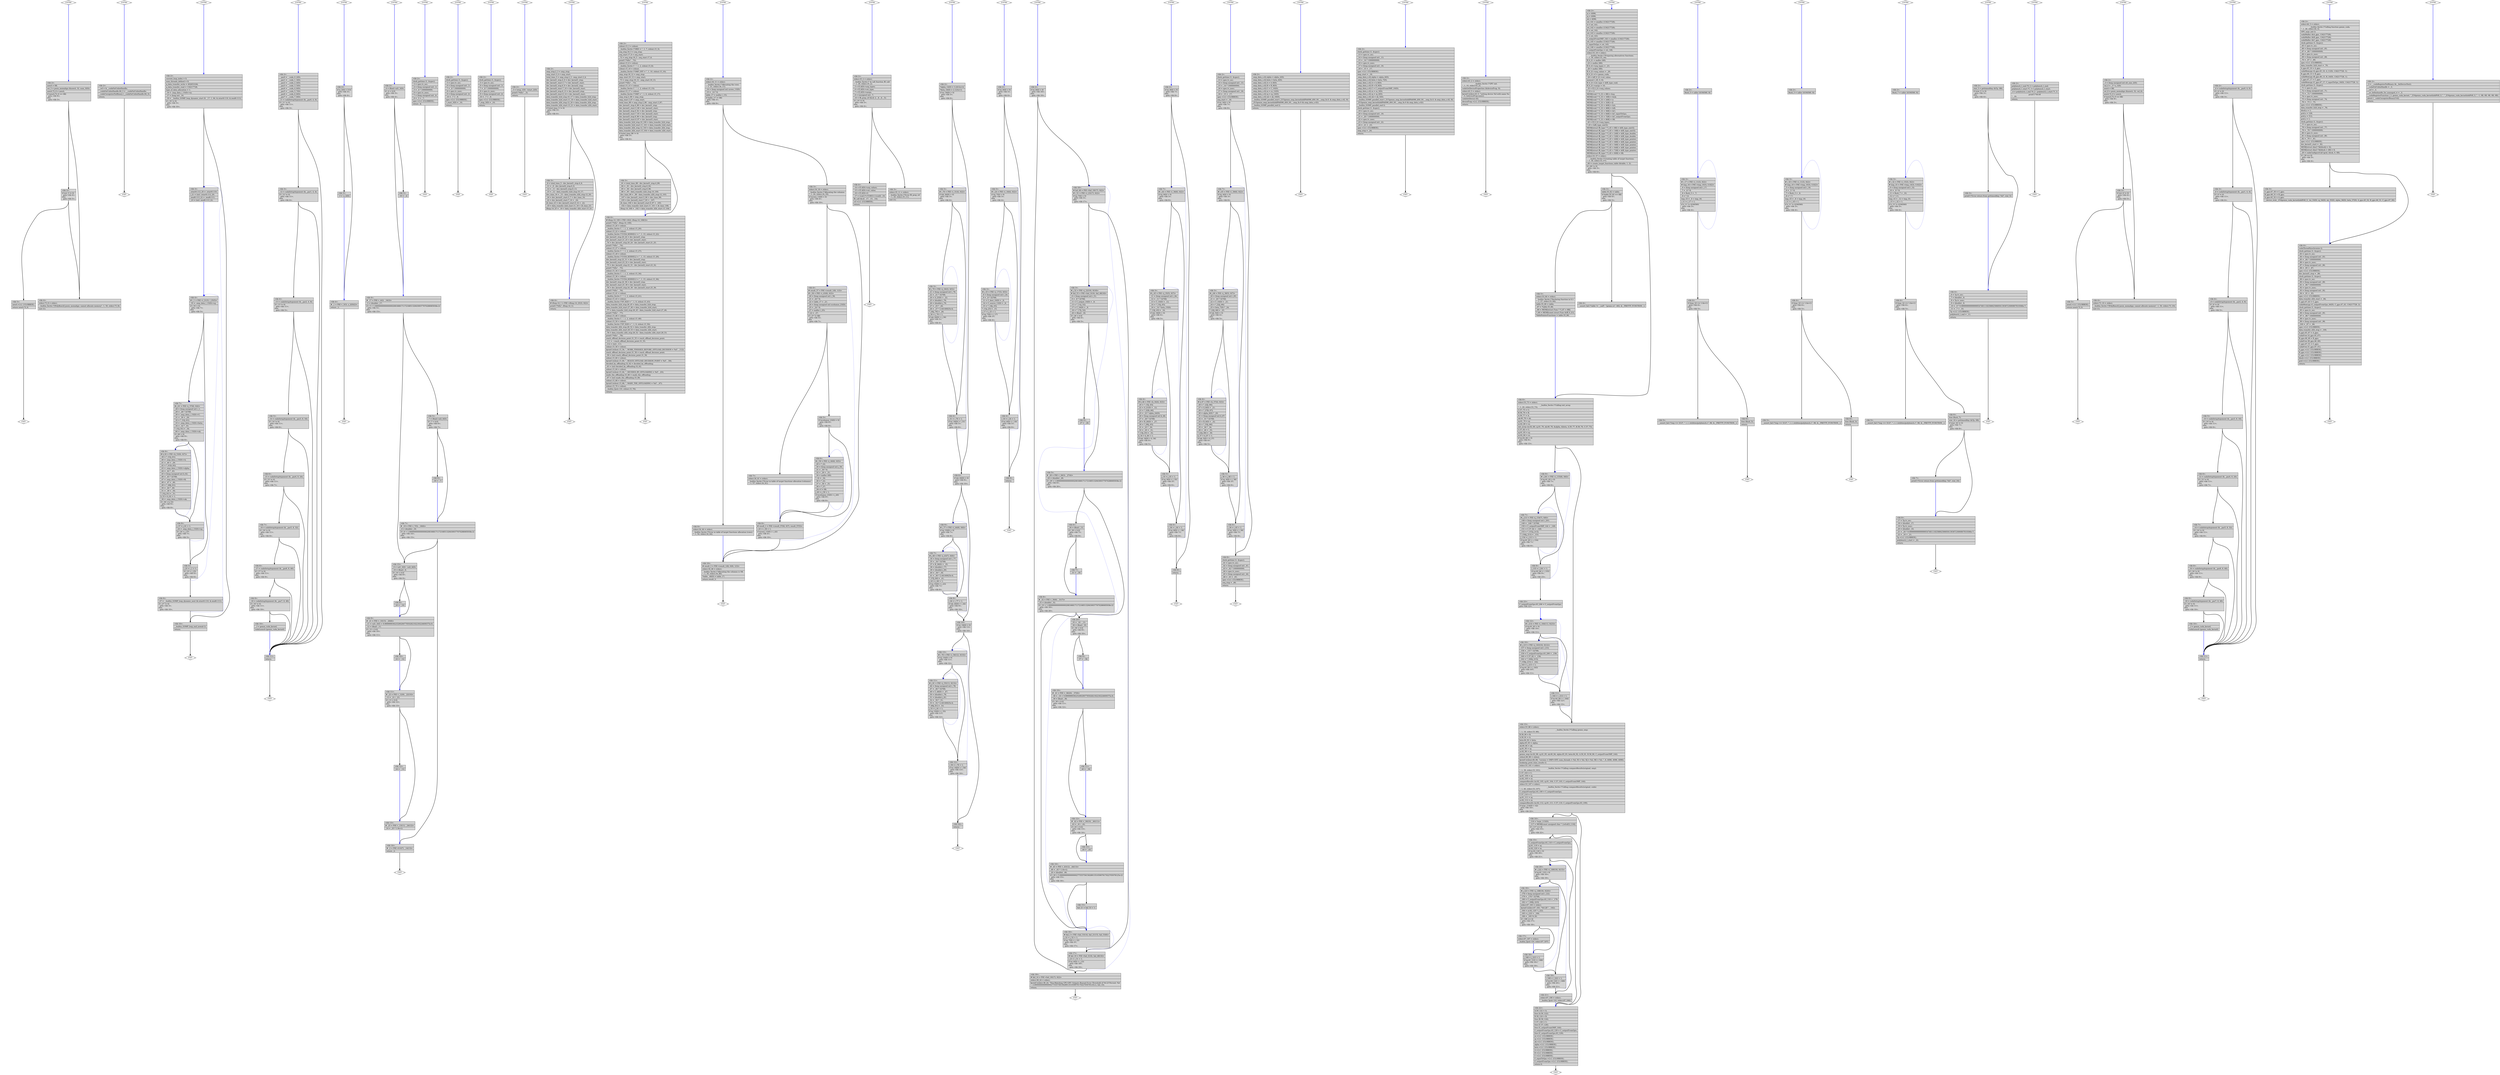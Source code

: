 digraph "tmpxft_000005b1_00000000-14_gemm.ii.089t.bswap" {
overlap=false;
subgraph "void* xmalloc(size_t)" {
	color="black";
	label="void* xmalloc(size_t)";
	fn_3225_basic_block_1 [shape=Mdiamond,style=filled,fillcolor=white,label="EXIT"];

	fn_3225_basic_block_2 [shape=record,style=filled,fillcolor=lightgrey,label="{\<bb\ 2\>:\l\
|newA\ =\ 0B;\l\
|ret_5\ =\ posix_memalign\ (&newA,\ 32,\ num_3(D));\l\
|newA.72_6\ =\ newA;\l\
|if\ (newA.72_6\ ==\ 0B)\l\
\ \ goto\ \<bb\ 4\>;\l\
else\l\
\ \ goto\ \<bb\ 3\>;\l\
}"];

	fn_3225_basic_block_3 [shape=record,style=filled,fillcolor=lightgrey,label="{\<bb\ 3\>:\l\
|if\ (ret_5\ !=\ 0)\l\
\ \ goto\ \<bb\ 4\>;\l\
else\l\
\ \ goto\ \<bb\ 5\>;\l\
}"];

	fn_3225_basic_block_5 [shape=record,style=filled,fillcolor=lightgrey,label="{\<bb\ 5\>:\l\
|newA\ =\{v\}\ \{CLOBBER\};\l\
|return\ newA.72_6;\l\
}"];

	fn_3225_basic_block_4 [shape=record,style=filled,fillcolor=lightgrey,label="{\<bb\ 4\>:\l\
|stderr.73_8\ =\ stderr;\l\
|__builtin_fwrite\ (\"[PolyBench]\ posix_memalign:\ cannot\ allocate\ memory\",\ 1,\ 50,\ stderr.73_8);\l\
|exit\ (1);\l\
}"];

	fn_3225_basic_block_0 [shape=Mdiamond,style=filled,fillcolor=white,label="ENTRY"];

	fn_3225_basic_block_0:s -> fn_3225_basic_block_2:n [style="solid,bold",color=blue,weight=100,constraint=true];
	fn_3225_basic_block_2:s -> fn_3225_basic_block_4:n [style="solid,bold",color=black,weight=10,constraint=true];
	fn_3225_basic_block_2:s -> fn_3225_basic_block_3:n [style="solid,bold",color=black,weight=10,constraint=true];
	fn_3225_basic_block_3:s -> fn_3225_basic_block_4:n [style="solid,bold",color=black,weight=10,constraint=true];
	fn_3225_basic_block_3:s -> fn_3225_basic_block_5:n [style="solid,bold",color=black,weight=10,constraint=true];
	fn_3225_basic_block_5:s -> fn_3225_basic_block_1:n [style="solid,bold",color=black,weight=10,constraint=true];
	fn_3225_basic_block_0:s -> fn_3225_basic_block_1:n [style="invis",constraint=true];
}
subgraph "void __cudaUnregisterBinaryUtil()" {
	color="black";
	label="void __cudaUnregisterBinaryUtil()";
	fn_3229_basic_block_1 [shape=Mdiamond,style=filled,fillcolor=white,label="EXIT"];

	fn_3229_basic_block_2 [shape=record,style=filled,fillcolor=lightgrey,label="{\<bb\ 2\>:\l\
|__ref\ =\ &__cudaFatCubinHandle;\l\
|__cudaFatCubinHandle.84_3\ =\ __cudaFatCubinHandle;\l\
|__cudaUnregisterFatBinary\ (__cudaFatCubinHandle.84_3);\l\
|return;\l\
}"];

	fn_3229_basic_block_0 [shape=Mdiamond,style=filled,fillcolor=white,label="ENTRY"];

	fn_3229_basic_block_0:s -> fn_3229_basic_block_2:n [style="solid,bold",color=blue,weight=100,constraint=true];
	fn_3229_basic_block_2:s -> fn_3229_basic_block_1:n [style="solid,bold",color=black,weight=10,constraint=true];
	fn_3229_basic_block_0:s -> fn_3229_basic_block_1:n [style="invis",constraint=true];
}
subgraph "<built-in>" {
	color="black";
	label="<built-in>";
	fn_3256_basic_block_1 [shape=Mdiamond,style=filled,fillcolor=white,label="EXIT"];

	fn_3256_basic_block_2 [shape=record,style=filled,fillcolor=lightgrey,label="{\<bb\ 2\>:\l\
|current_loop_index\ =\ 0;\l\
|num_threads_defined\ =\ 8;\l\
|q_data_transfer_write\ =\ 402653184;\l\
|q_data_transfer_read\ =\ 134217728;\l\
|type_of_data_allocation\ =\ 1;\l\
|_16\ =\ .omp_data_i_15(D)-\>ni;\l\
|_17\ =\ (long\ int)\ _16;\l\
|_19\ =\ __builtin_GOMP_loop_dynamic_start\ (0,\ _17,\ 1,\ 64,\ &.istart0.110,\ &.iend0.111);\l\
|if\ (_19\ !=\ 0)\l\
\ \ goto\ \<bb\ 3\>;\l\
else\l\
\ \ goto\ \<bb\ 10\>;\l\
}"];

	fn_3256_basic_block_3 [shape=record,style=filled,fillcolor=lightgrey,label="{\<bb\ 3\>:\l\
|.istart0.112_20\ =\ .istart0.110;\l\
|i_21\ =\ (int)\ .istart0.112_20;\l\
|.iend0.113_22\ =\ .iend0.111;\l\
|_23\ =\ (int)\ .iend0.113_22;\l\
}"];

	fn_3256_basic_block_4 [shape=record,style=filled,fillcolor=lightgrey,label="{\<bb\ 4\>:\l\
|#\ i_1\ =\ PHI\ \<i_21(3),\ i_25(5)\>\l\
|_55\ =\ .omp_data_i_15(D)-\>nj;\l\
|if\ (_55\ \>\ 0)\l\
\ \ goto\ \<bb\ 7\>;\l\
else\l\
\ \ goto\ \<bb\ 5\>;\l\
}"];

	fn_3256_basic_block_7 [shape=record,style=filled,fillcolor=lightgrey,label="{\<bb\ 7\>:\l\
|#\ j_61\ =\ PHI\ \<j_37(8),\ 0(4)\>\l\
|_28\ =\ (long\ unsigned\ int)\ i_1;\l\
|_29\ =\ _28\ *\ 32768;\l\
|_30\ =\ .omp_data_i_15(D)-\>C;\l\
|_31\ =\ _30\ +\ _29;\l\
|_32\ =\ *_31[j_61];\l\
|_33\ =\ .omp_data_i_15(D)-\>beta;\l\
|_34\ =\ _32\ *\ _33;\l\
|*_31[j_61]\ =\ _34;\l\
|_60\ =\ .omp_data_i_15(D)-\>nk;\l\
|if\ (_60\ \>\ 0)\l\
\ \ goto\ \<bb\ 9\>;\l\
else\l\
\ \ goto\ \<bb\ 8\>;\l\
}"];

	fn_3256_basic_block_9 [shape=record,style=filled,fillcolor=lightgrey,label="{\<bb\ 9\>:\l\
|#\ k_62\ =\ PHI\ \<k_53(9),\ 0(7)\>\l\
|_39\ =\ *_31[j_61];\l\
|_40\ =\ .omp_data_i_15(D)-\>A;\l\
|_41\ =\ _40\ +\ _29;\l\
|_42\ =\ *_41[k_62];\l\
|_43\ =\ .omp_data_i_15(D)-\>alpha;\l\
|_44\ =\ _42\ *\ _43;\l\
|_45\ =\ (long\ unsigned\ int)\ k_62;\l\
|_46\ =\ _45\ *\ 32768;\l\
|_47\ =\ .omp_data_i_15(D)-\>B;\l\
|_48\ =\ _47\ +\ _46;\l\
|_49\ =\ *_48[j_61];\l\
|_50\ =\ _44\ *\ _49;\l\
|_51\ =\ _39\ +\ _50;\l\
|*_31[j_61]\ =\ _51;\l\
|k_53\ =\ k_62\ +\ 1;\l\
|_36\ =\ .omp_data_i_15(D)-\>nk;\l\
|if\ (_36\ \>\ k_53)\l\
\ \ goto\ \<bb\ 9\>;\l\
else\l\
\ \ goto\ \<bb\ 8\>;\l\
}"];

	fn_3256_basic_block_8 [shape=record,style=filled,fillcolor=lightgrey,label="{\<bb\ 8\>:\l\
|j_37\ =\ j_61\ +\ 1;\l\
|_24\ =\ .omp_data_i_15(D)-\>nj;\l\
|if\ (_24\ \>\ j_37)\l\
\ \ goto\ \<bb\ 7\>;\l\
else\l\
\ \ goto\ \<bb\ 5\>;\l\
}"];

	fn_3256_basic_block_5 [shape=record,style=filled,fillcolor=lightgrey,label="{\<bb\ 5\>:\l\
|i_25\ =\ i_1\ +\ 1;\l\
|if\ (_23\ \>\ i_25)\l\
\ \ goto\ \<bb\ 4\>;\l\
else\l\
\ \ goto\ \<bb\ 6\>;\l\
}"];

	fn_3256_basic_block_6 [shape=record,style=filled,fillcolor=lightgrey,label="{\<bb\ 6\>:\l\
|_27\ =\ __builtin_GOMP_loop_dynamic_next\ (&.istart0.110,\ &.iend0.111);\l\
|if\ (_27\ !=\ 0)\l\
\ \ goto\ \<bb\ 3\>;\l\
else\l\
\ \ goto\ \<bb\ 10\>;\l\
}"];

	fn_3256_basic_block_10 [shape=record,style=filled,fillcolor=lightgrey,label="{\<bb\ 10\>:\l\
|__builtin_GOMP_loop_end_nowait\ ();\l\
|return;\l\
}"];

	fn_3256_basic_block_0 [shape=Mdiamond,style=filled,fillcolor=white,label="ENTRY"];

	fn_3256_basic_block_0:s -> fn_3256_basic_block_2:n [style="solid,bold",color=blue,weight=100,constraint=true];
	fn_3256_basic_block_2:s -> fn_3256_basic_block_3:n [style="solid,bold",color=black,weight=10,constraint=true];
	fn_3256_basic_block_2:s -> fn_3256_basic_block_10:n [style="solid,bold",color=black,weight=10,constraint=true];
	fn_3256_basic_block_3:s -> fn_3256_basic_block_4:n [style="solid,bold",color=blue,weight=100,constraint=true];
	fn_3256_basic_block_4:s -> fn_3256_basic_block_7:n [style="solid,bold",color=black,weight=10,constraint=true];
	fn_3256_basic_block_4:s -> fn_3256_basic_block_5:n [style="solid,bold",color=black,weight=10,constraint=true];
	fn_3256_basic_block_5:s -> fn_3256_basic_block_4:n [style="dotted,bold",color=blue,weight=10,constraint=false];
	fn_3256_basic_block_5:s -> fn_3256_basic_block_6:n [style="solid,bold",color=black,weight=10,constraint=true];
	fn_3256_basic_block_6:s -> fn_3256_basic_block_10:n [style="solid,bold",color=black,weight=10,constraint=true];
	fn_3256_basic_block_6:s -> fn_3256_basic_block_3:n [style="dotted,bold",color=blue,weight=10,constraint=false];
	fn_3256_basic_block_7:s -> fn_3256_basic_block_9:n [style="solid,bold",color=black,weight=10,constraint=true];
	fn_3256_basic_block_7:s -> fn_3256_basic_block_8:n [style="solid,bold",color=black,weight=10,constraint=true];
	fn_3256_basic_block_8:s -> fn_3256_basic_block_7:n [style="dotted,bold",color=blue,weight=10,constraint=false];
	fn_3256_basic_block_8:s -> fn_3256_basic_block_5:n [style="solid,bold",color=black,weight=10,constraint=true];
	fn_3256_basic_block_9:s -> fn_3256_basic_block_9:n [style="dotted,bold",color=blue,weight=10,constraint=false];
	fn_3256_basic_block_9:s -> fn_3256_basic_block_8:n [style="solid,bold",color=black,weight=10,constraint=true];
	fn_3256_basic_block_10:s -> fn_3256_basic_block_1:n [style="solid,bold",color=black,weight=10,constraint=true];
	fn_3256_basic_block_0:s -> fn_3256_basic_block_1:n [style="invis",constraint=true];
}
subgraph "void gemm_cuda_kernel(int, int, int, double, double, double*, double*, double*)" {
	color="black";
	label="void gemm_cuda_kernel(int, int, int, double, double, double*, double*, double*)";
	fn_3252_basic_block_1 [shape=Mdiamond,style=filled,fillcolor=white,label="EXIT"];

	fn_3252_basic_block_2 [shape=record,style=filled,fillcolor=lightgrey,label="{\<bb\ 2\>:\l\
|__par0\ =\ __cuda_0_2(D);\l\
|__par1\ =\ __cuda_1_3(D);\l\
|__par2\ =\ __cuda_2_4(D);\l\
|__par3\ =\ __cuda_3_5(D);\l\
|__par4\ =\ __cuda_4_6(D);\l\
|__par5\ =\ __cuda_5_7(D);\l\
|__par6\ =\ __cuda_6_8(D);\l\
|__par7\ =\ __cuda_7_9(D);\l\
|_11\ =\ cudaSetupArgument\ (&__par0,\ 4,\ 0);\l\
|if\ (_11\ !=\ 0)\l\
\ \ goto\ \<bb\ 11\>;\l\
else\l\
\ \ goto\ \<bb\ 3\>;\l\
}"];

	fn_3252_basic_block_3 [shape=record,style=filled,fillcolor=lightgrey,label="{\<bb\ 3\>:\l\
|_12\ =\ cudaSetupArgument\ (&__par1,\ 4,\ 4);\l\
|if\ (_12\ !=\ 0)\l\
\ \ goto\ \<bb\ 11\>;\l\
else\l\
\ \ goto\ \<bb\ 4\>;\l\
}"];

	fn_3252_basic_block_4 [shape=record,style=filled,fillcolor=lightgrey,label="{\<bb\ 4\>:\l\
|_13\ =\ cudaSetupArgument\ (&__par2,\ 4,\ 8);\l\
|if\ (_13\ !=\ 0)\l\
\ \ goto\ \<bb\ 11\>;\l\
else\l\
\ \ goto\ \<bb\ 5\>;\l\
}"];

	fn_3252_basic_block_5 [shape=record,style=filled,fillcolor=lightgrey,label="{\<bb\ 5\>:\l\
|_14\ =\ cudaSetupArgument\ (&__par3,\ 8,\ 16);\l\
|if\ (_14\ !=\ 0)\l\
\ \ goto\ \<bb\ 11\>;\l\
else\l\
\ \ goto\ \<bb\ 6\>;\l\
}"];

	fn_3252_basic_block_6 [shape=record,style=filled,fillcolor=lightgrey,label="{\<bb\ 6\>:\l\
|_15\ =\ cudaSetupArgument\ (&__par4,\ 8,\ 24);\l\
|if\ (_15\ !=\ 0)\l\
\ \ goto\ \<bb\ 11\>;\l\
else\l\
\ \ goto\ \<bb\ 7\>;\l\
}"];

	fn_3252_basic_block_7 [shape=record,style=filled,fillcolor=lightgrey,label="{\<bb\ 7\>:\l\
|_16\ =\ cudaSetupArgument\ (&__par5,\ 8,\ 32);\l\
|if\ (_16\ !=\ 0)\l\
\ \ goto\ \<bb\ 11\>;\l\
else\l\
\ \ goto\ \<bb\ 8\>;\l\
}"];

	fn_3252_basic_block_8 [shape=record,style=filled,fillcolor=lightgrey,label="{\<bb\ 8\>:\l\
|_17\ =\ cudaSetupArgument\ (&__par6,\ 8,\ 40);\l\
|if\ (_17\ !=\ 0)\l\
\ \ goto\ \<bb\ 11\>;\l\
else\l\
\ \ goto\ \<bb\ 9\>;\l\
}"];

	fn_3252_basic_block_9 [shape=record,style=filled,fillcolor=lightgrey,label="{\<bb\ 9\>:\l\
|_18\ =\ cudaSetupArgument\ (&__par7,\ 8,\ 48);\l\
|if\ (_18\ !=\ 0)\l\
\ \ goto\ \<bb\ 11\>;\l\
else\l\
\ \ goto\ \<bb\ 10\>;\l\
}"];

	fn_3252_basic_block_10 [shape=record,style=filled,fillcolor=lightgrey,label="{\<bb\ 10\>:\l\
|__f\ =\ gemm_cuda_kernel;\l\
|cudaLaunch\ (gemm_cuda_kernel);\l\
}"];

	fn_3252_basic_block_11 [shape=record,style=filled,fillcolor=lightgrey,label="{\<bb\ 11\>:\l\
|return;\l\
}"];

	fn_3252_basic_block_0 [shape=Mdiamond,style=filled,fillcolor=white,label="ENTRY"];

	fn_3252_basic_block_0:s -> fn_3252_basic_block_2:n [style="solid,bold",color=blue,weight=100,constraint=true];
	fn_3252_basic_block_2:s -> fn_3252_basic_block_11:n [style="solid,bold",color=black,weight=10,constraint=true];
	fn_3252_basic_block_2:s -> fn_3252_basic_block_3:n [style="solid,bold",color=black,weight=10,constraint=true];
	fn_3252_basic_block_3:s -> fn_3252_basic_block_11:n [style="solid,bold",color=black,weight=10,constraint=true];
	fn_3252_basic_block_3:s -> fn_3252_basic_block_4:n [style="solid,bold",color=black,weight=10,constraint=true];
	fn_3252_basic_block_4:s -> fn_3252_basic_block_11:n [style="solid,bold",color=black,weight=10,constraint=true];
	fn_3252_basic_block_4:s -> fn_3252_basic_block_5:n [style="solid,bold",color=black,weight=10,constraint=true];
	fn_3252_basic_block_5:s -> fn_3252_basic_block_11:n [style="solid,bold",color=black,weight=10,constraint=true];
	fn_3252_basic_block_5:s -> fn_3252_basic_block_6:n [style="solid,bold",color=black,weight=10,constraint=true];
	fn_3252_basic_block_6:s -> fn_3252_basic_block_11:n [style="solid,bold",color=black,weight=10,constraint=true];
	fn_3252_basic_block_6:s -> fn_3252_basic_block_7:n [style="solid,bold",color=black,weight=10,constraint=true];
	fn_3252_basic_block_7:s -> fn_3252_basic_block_11:n [style="solid,bold",color=black,weight=10,constraint=true];
	fn_3252_basic_block_7:s -> fn_3252_basic_block_8:n [style="solid,bold",color=black,weight=10,constraint=true];
	fn_3252_basic_block_8:s -> fn_3252_basic_block_11:n [style="solid,bold",color=black,weight=10,constraint=true];
	fn_3252_basic_block_8:s -> fn_3252_basic_block_9:n [style="solid,bold",color=black,weight=10,constraint=true];
	fn_3252_basic_block_9:s -> fn_3252_basic_block_11:n [style="solid,bold",color=black,weight=10,constraint=true];
	fn_3252_basic_block_9:s -> fn_3252_basic_block_10:n [style="solid,bold",color=black,weight=10,constraint=true];
	fn_3252_basic_block_10:s -> fn_3252_basic_block_11:n [style="solid,bold",color=blue,weight=100,constraint=true];
	fn_3252_basic_block_11:s -> fn_3252_basic_block_1:n [style="solid,bold",color=black,weight=10,constraint=true];
	fn_3252_basic_block_0:s -> fn_3252_basic_block_1:n [style="invis",constraint=true];
}
subgraph "float absVal(float)" {
	color="black";
	label="float absVal(float)";
	fn_3194_basic_block_1 [shape=Mdiamond,style=filled,fillcolor=white,label="EXIT"];

	fn_3194_basic_block_2 [shape=record,style=filled,fillcolor=lightgrey,label="{\<bb\ 2\>:\l\
|if\ (a_2(D)\ \<\ 0.0)\l\
\ \ goto\ \<bb\ 3\>;\l\
else\l\
\ \ goto\ \<bb\ 4\>;\l\
}"];

	fn_3194_basic_block_3 [shape=record,style=filled,fillcolor=lightgrey,label="{\<bb\ 3\>:\l\
|_3\ =\ -a_2(D);\l\
}"];

	fn_3194_basic_block_4 [shape=record,style=filled,fillcolor=lightgrey,label="{\<bb\ 4\>:\l\
|#\ _1\ =\ PHI\ \<_3(3),\ a_2(D)(2)\>\l\
|return\ _1;\l\
}"];

	fn_3194_basic_block_0 [shape=Mdiamond,style=filled,fillcolor=white,label="ENTRY"];

	fn_3194_basic_block_0:s -> fn_3194_basic_block_2:n [style="solid,bold",color=blue,weight=100,constraint=true];
	fn_3194_basic_block_2:s -> fn_3194_basic_block_3:n [style="solid,bold",color=black,weight=10,constraint=true];
	fn_3194_basic_block_2:s -> fn_3194_basic_block_4:n [style="solid,bold",color=black,weight=10,constraint=true];
	fn_3194_basic_block_3:s -> fn_3194_basic_block_4:n [style="solid,bold",color=blue,weight=100,constraint=true];
	fn_3194_basic_block_4:s -> fn_3194_basic_block_1:n [style="solid,bold",color=black,weight=10,constraint=true];
	fn_3194_basic_block_0:s -> fn_3194_basic_block_1:n [style="invis",constraint=true];
}
subgraph "float percentDiff(double, double)" {
	color="black";
	label="float percentDiff(double, double)";
	fn_3195_basic_block_1 [shape=Mdiamond,style=filled,fillcolor=white,label="EXIT"];

	fn_3195_basic_block_2 [shape=record,style=filled,fillcolor=lightgrey,label="{\<bb\ 2\>:\l\
|_4\ =\ (float)\ val1_3(D);\l\
|if\ (_4\ \<\ 0.0)\l\
\ \ goto\ \<bb\ 3\>;\l\
else\l\
\ \ goto\ \<bb\ 4\>;\l\
}"];

	fn_3195_basic_block_3 [shape=record,style=filled,fillcolor=lightgrey,label="{\<bb\ 3\>:\l\
|_16\ =\ -_4;\l\
}"];

	fn_3195_basic_block_4 [shape=record,style=filled,fillcolor=lightgrey,label="{\<bb\ 4\>:\l\
|#\ _17\ =\ PHI\ \<_4(2),\ _16(3)\>\l\
|_5\ =\ (double)\ _17;\l\
|if\ (_5\ \<\ 1.00000000000000002081668171172168513294309377670288085938e-2)\l\
\ \ goto\ \<bb\ 5\>;\l\
else\l\
\ \ goto\ \<bb\ 15\>;\l\
}"];

	fn_3195_basic_block_5 [shape=record,style=filled,fillcolor=lightgrey,label="{\<bb\ 5\>:\l\
|_7\ =\ (float)\ val2_6(D);\l\
|if\ (_7\ \<\ 0.0)\l\
\ \ goto\ \<bb\ 6\>;\l\
else\l\
\ \ goto\ \<bb\ 7\>;\l\
}"];

	fn_3195_basic_block_6 [shape=record,style=filled,fillcolor=lightgrey,label="{\<bb\ 6\>:\l\
|_18\ =\ -_7;\l\
}"];

	fn_3195_basic_block_7 [shape=record,style=filled,fillcolor=lightgrey,label="{\<bb\ 7\>:\l\
|#\ _19\ =\ PHI\ \<_7(5),\ _18(6)\>\l\
|_8\ =\ (double)\ _19;\l\
|if\ (_8\ \<\ 1.00000000000000002081668171172168513294309377670288085938e-2)\l\
\ \ goto\ \<bb\ 14\>;\l\
else\l\
\ \ goto\ \<bb\ 15\>;\l\
}"];

	fn_3195_basic_block_15 [shape=record,style=filled,fillcolor=lightgrey,label="{\<bb\ 15\>:\l\
|_9\ =\ val1_3(D)\ -\ val2_6(D);\l\
|_10\ =\ (float)\ _9;\l\
|if\ (_10\ \<\ 0.0)\l\
\ \ goto\ \<bb\ 8\>;\l\
else\l\
\ \ goto\ \<bb\ 9\>;\l\
}"];

	fn_3195_basic_block_8 [shape=record,style=filled,fillcolor=lightgrey,label="{\<bb\ 8\>:\l\
|_20\ =\ -_10;\l\
}"];

	fn_3195_basic_block_9 [shape=record,style=filled,fillcolor=lightgrey,label="{\<bb\ 9\>:\l\
|#\ _21\ =\ PHI\ \<_10(15),\ _20(8)\>\l\
|_11\ =\ val1_3(D)\ +\ 9.99999993922529029077850282192230224609375e-9;\l\
|_12\ =\ (float)\ _11;\l\
|if\ (_12\ \<\ 0.0)\l\
\ \ goto\ \<bb\ 10\>;\l\
else\l\
\ \ goto\ \<bb\ 11\>;\l\
}"];

	fn_3195_basic_block_10 [shape=record,style=filled,fillcolor=lightgrey,label="{\<bb\ 10\>:\l\
|_22\ =\ -_12;\l\
}"];

	fn_3195_basic_block_11 [shape=record,style=filled,fillcolor=lightgrey,label="{\<bb\ 11\>:\l\
|#\ _23\ =\ PHI\ \<_12(9),\ _22(10)\>\l\
|_13\ =\ _21\ /\ _23;\l\
|if\ (_13\ \<\ 0.0)\l\
\ \ goto\ \<bb\ 12\>;\l\
else\l\
\ \ goto\ \<bb\ 13\>;\l\
}"];

	fn_3195_basic_block_12 [shape=record,style=filled,fillcolor=lightgrey,label="{\<bb\ 12\>:\l\
|_24\ =\ -_13;\l\
}"];

	fn_3195_basic_block_13 [shape=record,style=filled,fillcolor=lightgrey,label="{\<bb\ 13\>:\l\
|#\ _25\ =\ PHI\ \<_13(11),\ _24(12)\>\l\
|_14\ =\ _25\ *\ 1.0e+2;\l\
}"];

	fn_3195_basic_block_14 [shape=record,style=filled,fillcolor=lightgrey,label="{\<bb\ 14\>:\l\
|#\ _2\ =\ PHI\ \<0.0(7),\ _14(13)\>\l\
|return\ _2;\l\
}"];

	fn_3195_basic_block_0 [shape=Mdiamond,style=filled,fillcolor=white,label="ENTRY"];

	fn_3195_basic_block_0:s -> fn_3195_basic_block_2:n [style="solid,bold",color=blue,weight=100,constraint=true];
	fn_3195_basic_block_2:s -> fn_3195_basic_block_3:n [style="solid,bold",color=black,weight=10,constraint=true];
	fn_3195_basic_block_2:s -> fn_3195_basic_block_4:n [style="solid,bold",color=black,weight=10,constraint=true];
	fn_3195_basic_block_3:s -> fn_3195_basic_block_4:n [style="solid,bold",color=blue,weight=100,constraint=true];
	fn_3195_basic_block_4:s -> fn_3195_basic_block_5:n [style="solid,bold",color=black,weight=10,constraint=true];
	fn_3195_basic_block_4:s -> fn_3195_basic_block_15:n [style="solid,bold",color=black,weight=10,constraint=true];
	fn_3195_basic_block_5:s -> fn_3195_basic_block_6:n [style="solid,bold",color=black,weight=10,constraint=true];
	fn_3195_basic_block_5:s -> fn_3195_basic_block_7:n [style="solid,bold",color=black,weight=10,constraint=true];
	fn_3195_basic_block_6:s -> fn_3195_basic_block_7:n [style="solid,bold",color=blue,weight=100,constraint=true];
	fn_3195_basic_block_7:s -> fn_3195_basic_block_14:n [style="solid,bold",color=black,weight=10,constraint=true];
	fn_3195_basic_block_7:s -> fn_3195_basic_block_15:n [style="solid,bold",color=black,weight=10,constraint=true];
	fn_3195_basic_block_8:s -> fn_3195_basic_block_9:n [style="solid,bold",color=blue,weight=100,constraint=true];
	fn_3195_basic_block_9:s -> fn_3195_basic_block_10:n [style="solid,bold",color=black,weight=10,constraint=true];
	fn_3195_basic_block_9:s -> fn_3195_basic_block_11:n [style="solid,bold",color=black,weight=10,constraint=true];
	fn_3195_basic_block_10:s -> fn_3195_basic_block_11:n [style="solid,bold",color=blue,weight=100,constraint=true];
	fn_3195_basic_block_11:s -> fn_3195_basic_block_12:n [style="solid,bold",color=black,weight=10,constraint=true];
	fn_3195_basic_block_11:s -> fn_3195_basic_block_13:n [style="solid,bold",color=black,weight=10,constraint=true];
	fn_3195_basic_block_12:s -> fn_3195_basic_block_13:n [style="solid,bold",color=blue,weight=100,constraint=true];
	fn_3195_basic_block_13:s -> fn_3195_basic_block_14:n [style="solid,bold",color=blue,weight=100,constraint=true];
	fn_3195_basic_block_14:s -> fn_3195_basic_block_1:n [style="solid,bold",color=black,weight=10,constraint=true];
	fn_3195_basic_block_15:s -> fn_3195_basic_block_8:n [style="solid,bold",color=black,weight=10,constraint=true];
	fn_3195_basic_block_15:s -> fn_3195_basic_block_9:n [style="solid,bold",color=black,weight=10,constraint=true];
	fn_3195_basic_block_0:s -> fn_3195_basic_block_1:n [style="invis",constraint=true];
}
subgraph "uint64_t get_time()" {
	color="black";
	label="uint64_t get_time()";
	fn_3200_basic_block_1 [shape=Mdiamond,style=filled,fillcolor=white,label="EXIT"];

	fn_3200_basic_block_2 [shape=record,style=filled,fillcolor=lightgrey,label="{\<bb\ 2\>:\l\
|clock_gettime\ (1,\ &spec);\l\
|_3\ =\ spec.tv_sec;\l\
|_4\ =\ (long\ unsigned\ int)\ _3;\l\
|_5\ =\ _4\ *\ 1000000000;\l\
|_6\ =\ spec.tv_nsec;\l\
|_7\ =\ (long\ unsigned\ int)\ _6;\l\
|_8\ =\ _5\ +\ _7;\l\
|spec\ =\{v\}\ \{CLOBBER\};\l\
|return\ _8;\l\
}"];

	fn_3200_basic_block_0 [shape=Mdiamond,style=filled,fillcolor=white,label="ENTRY"];

	fn_3200_basic_block_0:s -> fn_3200_basic_block_2:n [style="solid,bold",color=blue,weight=100,constraint=true];
	fn_3200_basic_block_2:s -> fn_3200_basic_block_1:n [style="solid,bold",color=black,weight=10,constraint=true];
	fn_3200_basic_block_0:s -> fn_3200_basic_block_1:n [style="invis",constraint=true];
}
subgraph "void hookomp_timing_start(uint64_t*)" {
	color="black";
	label="void hookomp_timing_start(uint64_t*)";
	fn_3201_basic_block_1 [shape=Mdiamond,style=filled,fillcolor=white,label="EXIT"];

	fn_3201_basic_block_2 [shape=record,style=filled,fillcolor=lightgrey,label="{\<bb\ 2\>:\l\
|clock_gettime\ (1,\ &spec);\l\
|_5\ =\ spec.tv_sec;\l\
|_6\ =\ (long\ unsigned\ int)\ _5;\l\
|_7\ =\ _6\ *\ 1000000000;\l\
|_8\ =\ spec.tv_nsec;\l\
|_9\ =\ (long\ unsigned\ int)\ _8;\l\
|_10\ =\ _7\ +\ _9;\l\
|spec\ =\{v\}\ \{CLOBBER\};\l\
|*_start_3(D)\ =\ _10;\l\
|return;\l\
}"];

	fn_3201_basic_block_0 [shape=Mdiamond,style=filled,fillcolor=white,label="ENTRY"];

	fn_3201_basic_block_0:s -> fn_3201_basic_block_2:n [style="solid,bold",color=blue,weight=100,constraint=true];
	fn_3201_basic_block_2:s -> fn_3201_basic_block_1:n [style="solid,bold",color=black,weight=10,constraint=true];
	fn_3201_basic_block_0:s -> fn_3201_basic_block_1:n [style="invis",constraint=true];
}
subgraph "void hookomp_timing_stop(uint64_t*)" {
	color="black";
	label="void hookomp_timing_stop(uint64_t*)";
	fn_3202_basic_block_1 [shape=Mdiamond,style=filled,fillcolor=white,label="EXIT"];

	fn_3202_basic_block_2 [shape=record,style=filled,fillcolor=lightgrey,label="{\<bb\ 2\>:\l\
|clock_gettime\ (1,\ &spec);\l\
|_5\ =\ spec.tv_sec;\l\
|_6\ =\ (long\ unsigned\ int)\ _5;\l\
|_7\ =\ _6\ *\ 1000000000;\l\
|_8\ =\ spec.tv_nsec;\l\
|_9\ =\ (long\ unsigned\ int)\ _8;\l\
|_10\ =\ _7\ +\ _9;\l\
|spec\ =\{v\}\ \{CLOBBER\};\l\
|*_stop_3(D)\ =\ _10;\l\
|return;\l\
}"];

	fn_3202_basic_block_0 [shape=Mdiamond,style=filled,fillcolor=white,label="ENTRY"];

	fn_3202_basic_block_0:s -> fn_3202_basic_block_2:n [style="solid,bold",color=blue,weight=100,constraint=true];
	fn_3202_basic_block_2:s -> fn_3202_basic_block_1:n [style="solid,bold",color=black,weight=10,constraint=true];
	fn_3202_basic_block_0:s -> fn_3202_basic_block_1:n [style="invis",constraint=true];
}
subgraph "void hookomp_timing_print(uint64_t, uint64_t)" {
	color="black";
	label="void hookomp_timing_print(uint64_t, uint64_t)";
	fn_3203_basic_block_1 [shape=Mdiamond,style=filled,fillcolor=white,label="EXIT"];

	fn_3203_basic_block_2 [shape=record,style=filled,fillcolor=lightgrey,label="{\<bb\ 2\>:\l\
|_3\ =\ tstop_1(D)\ -\ tstart_2(D);\l\
|printf\ (\"%llu\",\ _3);\l\
|return;\l\
}"];

	fn_3203_basic_block_0 [shape=Mdiamond,style=filled,fillcolor=white,label="ENTRY"];

	fn_3203_basic_block_0:s -> fn_3203_basic_block_2:n [style="solid,bold",color=blue,weight=100,constraint=true];
	fn_3203_basic_block_2:s -> fn_3203_basic_block_1:n [style="solid,bold",color=black,weight=10,constraint=true];
	fn_3203_basic_block_0:s -> fn_3203_basic_block_1:n [style="invis",constraint=true];
}
subgraph "void hookomp_timing_print_without_dev()" {
	color="black";
	label="void hookomp_timing_print_without_dev()";
	fn_3204_basic_block_1 [shape=Mdiamond,style=filled,fillcolor=white,label="EXIT"];

	fn_3204_basic_block_2 [shape=record,style=filled,fillcolor=lightgrey,label="{\<bb\ 2\>:\l\
|omp_stop.2_3\ =\ omp_stop;\l\
|omp_start.3_4\ =\ omp_start;\l\
|total_time_5\ =\ omp_stop.2_3\ -\ omp_start.3_4;\l\
|dev_kernel1_stop.4_6\ =\ dev_kernel1_stop;\l\
|dev_kernel1_start.5_7\ =\ dev_kernel1_start;\l\
|dev_kernel2_stop.6_9\ =\ dev_kernel2_stop;\l\
|dev_kernel2_start.7_10\ =\ dev_kernel2_start;\l\
|dev_kernel3_stop.8_13\ =\ dev_kernel3_stop;\l\
|dev_kernel3_start.9_14\ =\ dev_kernel3_start;\l\
|data_transfer_h2d_stop.10_17\ =\ data_transfer_h2d_stop;\l\
|data_transfer_h2d_start.11_18\ =\ data_transfer_h2d_start;\l\
|data_transfer_d2h_stop.12_20\ =\ data_transfer_d2h_stop;\l\
|data_transfer_d2h_start.13_21\ =\ data_transfer_d2h_start;\l\
|if\ (total_time_5\ !=\ 0)\l\
\ \ goto\ \<bb\ 3\>;\l\
else\l\
\ \ goto\ \<bb\ 4\>;\l\
}"];

	fn_3204_basic_block_3 [shape=record,style=filled,fillcolor=lightgrey,label="{\<bb\ 3\>:\l\
|_8\ =\ total_time_5\ -\ dev_kernel1_stop.4_6;\l\
|_11\ =\ _8\ -\ dev_kernel2_stop.6_9;\l\
|_12\ =\ _11\ -\ dev_kernel3_stop.8_13;\l\
|_15\ =\ _12\ -\ data_transfer_h2d_stop.10_17;\l\
|dev_time_16\ =\ _15\ -\ data_transfer_d2h_stop.12_20;\l\
|_24\ =\ dev_kernel1_start.5_7\ +\ dev_time_16;\l\
|_22\ =\ dev_kernel2_start.7_10\ +\ _24;\l\
|dt_time_23\ =\ dev_kernel3_start.9_14\ +\ _22;\l\
|_19\ =\ data_transfer_h2d_start.11_18\ +\ dt_time_23;\l\
|iftmp.14_25\ =\ _19\ +\ data_transfer_d2h_start.13_21;\l\
}"];

	fn_3204_basic_block_4 [shape=record,style=filled,fillcolor=lightgrey,label="{\<bb\ 4\>:\l\
|#\ iftmp.14_1\ =\ PHI\ \<iftmp.14_25(3),\ 0(2)\>\l\
|printf\ (\"%llu\",\ iftmp.14_1);\l\
|return;\l\
}"];

	fn_3204_basic_block_0 [shape=Mdiamond,style=filled,fillcolor=white,label="ENTRY"];

	fn_3204_basic_block_0:s -> fn_3204_basic_block_2:n [style="solid,bold",color=blue,weight=100,constraint=true];
	fn_3204_basic_block_2:s -> fn_3204_basic_block_3:n [style="solid,bold",color=black,weight=10,constraint=true];
	fn_3204_basic_block_2:s -> fn_3204_basic_block_4:n [style="solid,bold",color=black,weight=10,constraint=true];
	fn_3204_basic_block_3:s -> fn_3204_basic_block_4:n [style="solid,bold",color=blue,weight=100,constraint=true];
	fn_3204_basic_block_4:s -> fn_3204_basic_block_1:n [style="solid,bold",color=black,weight=10,constraint=true];
	fn_3204_basic_block_0:s -> fn_3204_basic_block_1:n [style="invis",constraint=true];
}
subgraph "void hookomp_print_time_results()" {
	color="black";
	label="void hookomp_print_time_results()";
	fn_3205_basic_block_1 [shape=Mdiamond,style=filled,fillcolor=white,label="EXIT"];

	fn_3205_basic_block_2 [shape=record,style=filled,fillcolor=lightgrey,label="{\<bb\ 2\>:\l\
|stdout.15_3\ =\ stdout;\l\
|__builtin_fwrite\ (\"ORIG\ =\ \",\ 1,\ 7,\ stdout.15_3);\l\
|seq_stop.16_5\ =\ seq_stop;\l\
|seq_start.17_6\ =\ seq_start;\l\
|_72\ =\ seq_stop.16_5\ -\ seq_start.17_6;\l\
|printf\ (\"%llu\",\ _72);\l\
|stdout.15_8\ =\ stdout;\l\
|__builtin_fwrite\ (\",\ \",\ 1,\ 2,\ stdout.15_8);\l\
|stdout.15_10\ =\ stdout;\l\
|__builtin_fwrite\ (\"OMP_OFF\ =\ \",\ 1,\ 10,\ stdout.15_10);\l\
|omp_stop.18_12\ =\ omp_stop;\l\
|omp_start.19_13\ =\ omp_start;\l\
|_73\ =\ omp_stop.18_12\ -\ omp_start.19_13;\l\
|printf\ (\"%llu\",\ _73);\l\
|stdout.15_15\ =\ stdout;\l\
|__builtin_fwrite\ (\",\ \",\ 1,\ 2,\ stdout.15_15);\l\
|stdout.15_17\ =\ stdout;\l\
|__builtin_fwrite\ (\"OMP\ =\ \",\ 1,\ 6,\ stdout.15_17);\l\
|omp_stop.2_86\ =\ omp_stop;\l\
|omp_start.3_87\ =\ omp_start;\l\
|total_time_88\ =\ omp_stop.2_86\ -\ omp_start.3_87;\l\
|dev_kernel1_stop.4_89\ =\ dev_kernel1_stop;\l\
|dev_kernel1_start.5_90\ =\ dev_kernel1_start;\l\
|dev_kernel2_stop.6_92\ =\ dev_kernel2_stop;\l\
|dev_kernel2_start.7_93\ =\ dev_kernel2_start;\l\
|dev_kernel3_stop.8_96\ =\ dev_kernel3_stop;\l\
|dev_kernel3_start.9_97\ =\ dev_kernel3_start;\l\
|data_transfer_h2d_stop.10_100\ =\ data_transfer_h2d_stop;\l\
|data_transfer_h2d_start.11_101\ =\ data_transfer_h2d_start;\l\
|data_transfer_d2h_stop.12_103\ =\ data_transfer_d2h_stop;\l\
|data_transfer_d2h_start.13_104\ =\ data_transfer_d2h_start;\l\
|if\ (total_time_88\ !=\ 0)\l\
\ \ goto\ \<bb\ 3\>;\l\
else\l\
\ \ goto\ \<bb\ 4\>;\l\
}"];

	fn_3205_basic_block_3 [shape=record,style=filled,fillcolor=lightgrey,label="{\<bb\ 3\>:\l\
|_91\ =\ total_time_88\ -\ dev_kernel1_stop.4_89;\l\
|_94\ =\ _91\ -\ dev_kernel2_stop.6_92;\l\
|_95\ =\ _94\ -\ dev_kernel3_stop.8_96;\l\
|_98\ =\ _95\ -\ data_transfer_h2d_stop.10_100;\l\
|dev_time_99\ =\ _98\ -\ data_transfer_d2h_stop.12_103;\l\
|_107\ =\ dev_kernel1_start.5_90\ +\ dev_time_99;\l\
|_105\ =\ dev_kernel2_start.7_93\ +\ _107;\l\
|dt_time_106\ =\ dev_kernel3_start.9_97\ +\ _105;\l\
|_102\ =\ data_transfer_h2d_start.11_101\ +\ dt_time_106;\l\
|iftmp.14_108\ =\ _102\ +\ data_transfer_d2h_start.13_104;\l\
}"];

	fn_3205_basic_block_4 [shape=record,style=filled,fillcolor=lightgrey,label="{\<bb\ 4\>:\l\
|#\ iftmp.14_109\ =\ PHI\ \<0(2),\ iftmp.14_108(3)\>\l\
|printf\ (\"%llu\",\ iftmp.14_109);\l\
|stdout.15_20\ =\ stdout;\l\
|__builtin_fwrite\ (\",\ \",\ 1,\ 2,\ stdout.15_20);\l\
|stdout.15_22\ =\ stdout;\l\
|__builtin_fwrite\ (\"CUDA_KERNEL1\ =\ \",\ 1,\ 15,\ stdout.15_22);\l\
|dev_kernel1_stop.20_24\ =\ dev_kernel1_stop;\l\
|dev_kernel1_start.21_25\ =\ dev_kernel1_start;\l\
|_74\ =\ dev_kernel1_stop.20_24\ -\ dev_kernel1_start.21_25;\l\
|printf\ (\"%llu\",\ _74);\l\
|stdout.15_27\ =\ stdout;\l\
|__builtin_fwrite\ (\",\ \",\ 1,\ 2,\ stdout.15_27);\l\
|stdout.15_29\ =\ stdout;\l\
|__builtin_fwrite\ (\"CUDA_KERNEL2\ =\ \",\ 1,\ 15,\ stdout.15_29);\l\
|dev_kernel2_stop.22_31\ =\ dev_kernel2_stop;\l\
|dev_kernel2_start.23_32\ =\ dev_kernel2_start;\l\
|_75\ =\ dev_kernel2_stop.22_31\ -\ dev_kernel2_start.23_32;\l\
|printf\ (\"%llu\",\ _75);\l\
|stdout.15_34\ =\ stdout;\l\
|__builtin_fwrite\ (\",\ \",\ 1,\ 2,\ stdout.15_34);\l\
|stdout.15_36\ =\ stdout;\l\
|__builtin_fwrite\ (\"CUDA_KERNEL3\ =\ \",\ 1,\ 15,\ stdout.15_36);\l\
|dev_kernel3_stop.24_38\ =\ dev_kernel3_stop;\l\
|dev_kernel3_start.25_39\ =\ dev_kernel3_start;\l\
|_76\ =\ dev_kernel3_stop.24_38\ -\ dev_kernel3_start.25_39;\l\
|printf\ (\"%llu\",\ _76);\l\
|stdout.15_41\ =\ stdout;\l\
|__builtin_fwrite\ (\",\ \",\ 1,\ 2,\ stdout.15_41);\l\
|stdout.15_43\ =\ stdout;\l\
|__builtin_fwrite\ (\"DT_H2D\ =\ \",\ 1,\ 9,\ stdout.15_43);\l\
|data_transfer_h2d_stop.26_45\ =\ data_transfer_h2d_stop;\l\
|data_transfer_h2d_start.27_46\ =\ data_transfer_h2d_start;\l\
|_77\ =\ data_transfer_h2d_stop.26_45\ -\ data_transfer_h2d_start.27_46;\l\
|printf\ (\"%llu\",\ _77);\l\
|stdout.15_48\ =\ stdout;\l\
|__builtin_fwrite\ (\",\ \",\ 1,\ 2,\ stdout.15_48);\l\
|stdout.15_50\ =\ stdout;\l\
|__builtin_fwrite\ (\"DT_D2H\ =\ \",\ 1,\ 9,\ stdout.15_50);\l\
|data_transfer_d2h_stop.28_52\ =\ data_transfer_d2h_stop;\l\
|data_transfer_d2h_start.29_53\ =\ data_transfer_d2h_start;\l\
|_78\ =\ data_transfer_d2h_stop.28_52\ -\ data_transfer_d2h_start.29_53;\l\
|printf\ (\"%llu\",\ _78);\l\
|reach_offload_decision_point.31_55\ =\ reach_offload_decision_point;\l\
|_111\ =\ ~reach_offload_decision_point.31_55;\l\
|_112\ =\ (int)\ _111;\l\
|stdout.15_56\ =\ stdout;\l\
|fprintf\ (stdout.15_56,\ \",\ WORK_FINISHED_BEFORE_OFFLOAD_DECISION\ =\ %d\",\ _112);\l\
|reach_offload_decision_point.31_58\ =\ reach_offload_decision_point;\l\
|_59\ =\ (int)\ reach_offload_decision_point.31_58;\l\
|stdout.15_60\ =\ stdout;\l\
|fprintf\ (stdout.15_60,\ \",\ REACH_OFFLOAD_DECISION_POINT\ =\ %d\",\ _59);\l\
|decided_by_offloading.32_62\ =\ decided_by_offloading;\l\
|_63\ =\ (int)\ decided_by_offloading.32_62;\l\
|stdout.15_64\ =\ stdout;\l\
|fprintf\ (stdout.15_64,\ \",\ DECIDED_BY_OFFLOADING\ =\ %d\",\ _63);\l\
|made_the_offloading.33_66\ =\ made_the_offloading;\l\
|_67\ =\ (int)\ made_the_offloading.33_66;\l\
|stdout.15_68\ =\ stdout;\l\
|fprintf\ (stdout.15_68,\ \",\ MADE_THE_OFFLOADING\ =\ %d\",\ _67);\l\
|stdout.15_70\ =\ stdout;\l\
|__builtin_fputc\ (10,\ stdout.15_70);\l\
|return;\l\
}"];

	fn_3205_basic_block_0 [shape=Mdiamond,style=filled,fillcolor=white,label="ENTRY"];

	fn_3205_basic_block_0:s -> fn_3205_basic_block_2:n [style="solid,bold",color=blue,weight=100,constraint=true];
	fn_3205_basic_block_2:s -> fn_3205_basic_block_3:n [style="solid,bold",color=black,weight=10,constraint=true];
	fn_3205_basic_block_2:s -> fn_3205_basic_block_4:n [style="solid,bold",color=black,weight=10,constraint=true];
	fn_3205_basic_block_3:s -> fn_3205_basic_block_4:n [style="solid,bold",color=blue,weight=100,constraint=true];
	fn_3205_basic_block_4:s -> fn_3205_basic_block_1:n [style="solid,bold",color=black,weight=10,constraint=true];
	fn_3205_basic_block_0:s -> fn_3205_basic_block_1:n [style="invis",constraint=true];
}
subgraph "bool create_target_functions_table(Func****, int, int)" {
	color="black";
	label="bool create_target_functions_table(Func****, int, int)";
	fn_3206_basic_block_1 [shape=Mdiamond,style=filled,fillcolor=white,label="EXIT"];

	fn_3206_basic_block_2 [shape=record,style=filled,fillcolor=lightgrey,label="{\<bb\ 2\>:\l\
|stderr.34_11\ =\ stderr;\l\
|__builtin_fwrite\ (\"Allocating\ the\ rows.\n\",\ 1,\ 21,\ stderr.34_11);\l\
|_14\ =\ (long\ unsigned\ int)\ nrows_13(D);\l\
|_15\ =\ _14\ *\ 8;\l\
|table_17\ =\ malloc\ (_15);\l\
|if\ (table_17\ !=\ 0B)\l\
\ \ goto\ \<bb\ 3\>;\l\
else\l\
\ \ goto\ \<bb\ 9\>;\l\
}"];

	fn_3206_basic_block_9 [shape=record,style=filled,fillcolor=lightgrey,label="{\<bb\ 9\>:\l\
|stderr.34_44\ =\ stderr;\l\
|__builtin_fwrite\ (\"Error\ in\ table\ of\ target\ functions\ allocation\ (rows).\n\",\ 1,\ 54,\ stderr.34_44);\l\
}"];

	fn_3206_basic_block_3 [shape=record,style=filled,fillcolor=lightgrey,label="{\<bb\ 3\>:\l\
|stderr.34_18\ =\ stderr;\l\
|__builtin_fwrite\ (\"Allocating\ the\ columns.\n\",\ 1,\ 24,\ stderr.34_18);\l\
|if\ (nrows_13(D)\ \>\ 0)\l\
\ \ goto\ \<bb\ 4\>;\l\
else\l\
\ \ goto\ \<bb\ 10\>;\l\
}"];

	fn_3206_basic_block_4 [shape=record,style=filled,fillcolor=lightgrey,label="{\<bb\ 4\>:\l\
|#\ result_57\ =\ PHI\ \<result_1(8),\ 1(3)\>\l\
|#\ i_58\ =\ PHI\ \<i_43(8),\ 0(3)\>\l\
|_20\ =\ (long\ unsigned\ int)\ i_58;\l\
|_21\ =\ _20\ *\ 8;\l\
|_22\ =\ table_17\ +\ _21;\l\
|_24\ =\ (long\ unsigned\ int)\ ncolumns_23(D);\l\
|_25\ =\ _24\ *\ 8;\l\
|_27\ =\ malloc\ (_25);\l\
|*_22\ =\ _27;\l\
|if\ (_27\ !=\ 0B)\l\
\ \ goto\ \<bb\ 5\>;\l\
else\l\
\ \ goto\ \<bb\ 7\>;\l\
}"];

	fn_3206_basic_block_7 [shape=record,style=filled,fillcolor=lightgrey,label="{\<bb\ 7\>:\l\
|stderr.34_41\ =\ stderr;\l\
|__builtin_fwrite\ (\"Error\ in\ table\ of\ target\ functions\ allocation\ (columns).\n\",\ 1,\ 57,\ stderr.34_41);\l\
}"];

	fn_3206_basic_block_5 [shape=record,style=filled,fillcolor=lightgrey,label="{\<bb\ 5\>:\l\
|if\ (ncolumns_23(D)\ \>\ 0)\l\
\ \ goto\ \<bb\ 6\>;\l\
else\l\
\ \ goto\ \<bb\ 8\>;\l\
}"];

	fn_3206_basic_block_6 [shape=record,style=filled,fillcolor=lightgrey,label="{\<bb\ 6\>:\l\
|#\ j_59\ =\ PHI\ \<j_40(6),\ 0(5)\>\l\
|_29\ =\ *_22;\l\
|_30\ =\ (long\ unsigned\ int)\ j_59;\l\
|_31\ =\ _30\ *\ 8;\l\
|_32\ =\ _29\ +\ _31;\l\
|_34\ =\ malloc\ (48);\l\
|*_32\ =\ _34;\l\
|_36\ =\ *_22;\l\
|_37\ =\ _36\ +\ _31;\l\
|_38\ =\ *_37;\l\
|_38-\>f\ =\ 0B;\l\
|j_40\ =\ j_59\ +\ 1;\l\
|if\ (ncolumns_23(D)\ \>\ j_40)\l\
\ \ goto\ \<bb\ 6\>;\l\
else\l\
\ \ goto\ \<bb\ 8\>;\l\
}"];

	fn_3206_basic_block_8 [shape=record,style=filled,fillcolor=lightgrey,label="{\<bb\ 8\>:\l\
|#\ result_1\ =\ PHI\ \<result_57(6),\ 0(7),\ result_57(5)\>\l\
|i_43\ =\ i_58\ +\ 1;\l\
|if\ (nrows_13(D)\ \>\ i_43)\l\
\ \ goto\ \<bb\ 4\>;\l\
else\l\
\ \ goto\ \<bb\ 10\>;\l\
}"];

	fn_3206_basic_block_10 [shape=record,style=filled,fillcolor=lightgrey,label="{\<bb\ 10\>:\l\
|#\ result_3\ =\ PHI\ \<result_1(8),\ 0(9),\ 1(3)\>\l\
|stderr.34_46\ =\ stderr;\l\
|__builtin_fwrite\ (\"Allocating\ the\ columns\ is\ OK.\n\",\ 1,\ 30,\ stderr.34_46);\l\
|*table__48(D)\ =\ table_17;\l\
|return\ result_3;\l\
}"];

	fn_3206_basic_block_0 [shape=Mdiamond,style=filled,fillcolor=white,label="ENTRY"];

	fn_3206_basic_block_0:s -> fn_3206_basic_block_2:n [style="solid,bold",color=blue,weight=100,constraint=true];
	fn_3206_basic_block_2:s -> fn_3206_basic_block_3:n [style="solid,bold",color=black,weight=10,constraint=true];
	fn_3206_basic_block_2:s -> fn_3206_basic_block_9:n [style="solid,bold",color=black,weight=10,constraint=true];
	fn_3206_basic_block_3:s -> fn_3206_basic_block_4:n [style="solid,bold",color=black,weight=10,constraint=true];
	fn_3206_basic_block_3:s -> fn_3206_basic_block_10:n [style="solid,bold",color=black,weight=10,constraint=true];
	fn_3206_basic_block_4:s -> fn_3206_basic_block_5:n [style="solid,bold",color=black,weight=10,constraint=true];
	fn_3206_basic_block_4:s -> fn_3206_basic_block_7:n [style="solid,bold",color=black,weight=10,constraint=true];
	fn_3206_basic_block_5:s -> fn_3206_basic_block_6:n [style="solid,bold",color=black,weight=10,constraint=true];
	fn_3206_basic_block_5:s -> fn_3206_basic_block_8:n [style="solid,bold",color=black,weight=10,constraint=true];
	fn_3206_basic_block_6:s -> fn_3206_basic_block_6:n [style="dotted,bold",color=blue,weight=10,constraint=false];
	fn_3206_basic_block_6:s -> fn_3206_basic_block_8:n [style="solid,bold",color=black,weight=10,constraint=true];
	fn_3206_basic_block_7:s -> fn_3206_basic_block_8:n [style="solid,bold",color=blue,weight=100,constraint=true];
	fn_3206_basic_block_8:s -> fn_3206_basic_block_4:n [style="dotted,bold",color=blue,weight=10,constraint=false];
	fn_3206_basic_block_8:s -> fn_3206_basic_block_10:n [style="solid,bold",color=black,weight=10,constraint=true];
	fn_3206_basic_block_9:s -> fn_3206_basic_block_10:n [style="solid,bold",color=blue,weight=100,constraint=true];
	fn_3206_basic_block_10:s -> fn_3206_basic_block_1:n [style="solid,bold",color=black,weight=10,constraint=true];
	fn_3206_basic_block_0:s -> fn_3206_basic_block_1:n [style="invis",constraint=true];
}
subgraph "void call_function_ffi_call(Func*)" {
	color="black";
	label="void call_function_ffi_call(Func*)";
	fn_3207_basic_block_1 [shape=Mdiamond,style=filled,fillcolor=white,label="EXIT"];

	fn_3207_basic_block_2 [shape=record,style=filled,fillcolor=lightgrey,label="{\<bb\ 2\>:\l\
|stderr.35_2\ =\ stderr;\l\
|__builtin_fwrite\ (\"\ In\ call_function_ffi_call.\n\",\ 1,\ 28,\ stderr.35_2);\l\
|_5\ =\ ff_4(D)-\>arg_types;\l\
|_6\ =\ ff_4(D)-\>ret_type;\l\
|_7\ =\ ff_4(D)-\>nargs;\l\
|_8\ =\ (unsigned\ int)\ _7;\l\
|_10\ =\ ffi_prep_cif\ (&cif,\ 2,\ _8,\ _6,\ _5);\l\
|if\ (_10\ !=\ 0)\l\
\ \ goto\ \<bb\ 3\>;\l\
else\l\
\ \ goto\ \<bb\ 4\>;\l\
}"];

	fn_3207_basic_block_4 [shape=record,style=filled,fillcolor=lightgrey,label="{\<bb\ 4\>:\l\
|_14\ =\ ff_4(D)-\>arg_values;\l\
|_15\ =\ ff_4(D)-\>ret_value;\l\
|_16\ =\ ff_4(D)-\>f;\l\
|_17\ =\ (void\ (*\<T1993\>)\ (void))\ _16;\l\
|ffi_call\ (&cif,\ _17,\ _15,\ _14);\l\
|cif\ =\{v\}\ \{CLOBBER\};\l\
|return;\l\
}"];

	fn_3207_basic_block_3 [shape=record,style=filled,fillcolor=lightgrey,label="{\<bb\ 3\>:\l\
|stderr.35_11\ =\ stderr;\l\
|__builtin_fwrite\ (\"Error\ ffi_prep_cif.\n\",\ 1,\ 20,\ stderr.35_11);\l\
|exit\ (1);\l\
}"];

	fn_3207_basic_block_0 [shape=Mdiamond,style=filled,fillcolor=white,label="ENTRY"];

	fn_3207_basic_block_0:s -> fn_3207_basic_block_2:n [style="solid,bold",color=blue,weight=100,constraint=true];
	fn_3207_basic_block_2:s -> fn_3207_basic_block_3:n [style="solid,bold",color=black,weight=10,constraint=true];
	fn_3207_basic_block_2:s -> fn_3207_basic_block_4:n [style="solid,bold",color=black,weight=10,constraint=true];
	fn_3207_basic_block_4:s -> fn_3207_basic_block_1:n [style="solid,bold",color=black,weight=10,constraint=true];
	fn_3207_basic_block_0:s -> fn_3207_basic_block_1:n [style="invis",constraint=true];
}
subgraph "void init_array(int, int, int, double*, double*, double (*)[4096], double (*)[4096], double (*)[4096])" {
	color="black";
	label="void init_array(int, int, int, double*, double*, double (*)[4096], double (*)[4096], double (*)[4096])";
	fn_3208_basic_block_1 [shape=Mdiamond,style=filled,fillcolor=white,label="EXIT"];

	fn_3208_basic_block_2 [shape=record,style=filled,fillcolor=lightgrey,label="{\<bb\ 2\>:\l\
|*alpha_14(D)\ =\ 3.2412e+4;\l\
|*beta_16(D)\ =\ 2.123e+3;\l\
|if\ (ni_18(D)\ \>\ 0)\l\
\ \ goto\ \<bb\ 5\>;\l\
else\l\
\ \ goto\ \<bb\ 6\>;\l\
}"];

	fn_3208_basic_block_5 [shape=record,style=filled,fillcolor=lightgrey,label="{\<bb\ 5\>:\l\
|#\ i_76\ =\ PHI\ \<i_31(4),\ 0(2)\>\l\
|if\ (nk_20(D)\ \>\ 0)\l\
\ \ goto\ \<bb\ 3\>;\l\
else\l\
\ \ goto\ \<bb\ 4\>;\l\
}"];

	fn_3208_basic_block_3 [shape=record,style=filled,fillcolor=lightgrey,label="{\<bb\ 3\>:\l\
|#\ j_79\ =\ PHI\ \<j_30(3),\ 0(5)\>\l\
|_21\ =\ (long\ unsigned\ int)\ i_76;\l\
|_22\ =\ _21\ *\ 32768;\l\
|_24\ =\ A_23(D)\ +\ _22;\l\
|_25\ =\ (double)\ i_76;\l\
|_26\ =\ (double)\ j_79;\l\
|_27\ =\ _25\ *\ _26;\l\
|_28\ =\ _27\ *\ 2.44140625e-4;\l\
|*_24[j_79]\ =\ _28;\l\
|j_30\ =\ j_79\ +\ 1;\l\
|if\ (nk_20(D)\ \>\ j_30)\l\
\ \ goto\ \<bb\ 3\>;\l\
else\l\
\ \ goto\ \<bb\ 4\>;\l\
}"];

	fn_3208_basic_block_4 [shape=record,style=filled,fillcolor=lightgrey,label="{\<bb\ 4\>:\l\
|i_31\ =\ i_76\ +\ 1;\l\
|if\ (ni_18(D)\ \>\ i_31)\l\
\ \ goto\ \<bb\ 5\>;\l\
else\l\
\ \ goto\ \<bb\ 6\>;\l\
}"];

	fn_3208_basic_block_6 [shape=record,style=filled,fillcolor=lightgrey,label="{\<bb\ 6\>:\l\
|if\ (nk_20(D)\ \>\ 0)\l\
\ \ goto\ \<bb\ 9\>;\l\
else\l\
\ \ goto\ \<bb\ 10\>;\l\
}"];

	fn_3208_basic_block_9 [shape=record,style=filled,fillcolor=lightgrey,label="{\<bb\ 9\>:\l\
|#\ i_77\ =\ PHI\ \<i_44(8),\ 0(6)\>\l\
|if\ (nj_33(D)\ \>\ 0)\l\
\ \ goto\ \<bb\ 7\>;\l\
else\l\
\ \ goto\ \<bb\ 8\>;\l\
}"];

	fn_3208_basic_block_7 [shape=record,style=filled,fillcolor=lightgrey,label="{\<bb\ 7\>:\l\
|#\ j_80\ =\ PHI\ \<j_43(7),\ 0(9)\>\l\
|_34\ =\ (long\ unsigned\ int)\ i_77;\l\
|_35\ =\ _34\ *\ 32768;\l\
|_37\ =\ B_36(D)\ +\ _35;\l\
|_38\ =\ (double)\ i_77;\l\
|_39\ =\ (double)\ j_80;\l\
|_40\ =\ _38\ *\ _39;\l\
|_41\ =\ _40\ *\ 2.44140625e-4;\l\
|*_37[j_80]\ =\ _41;\l\
|j_43\ =\ j_80\ +\ 1;\l\
|if\ (nj_33(D)\ \>\ j_43)\l\
\ \ goto\ \<bb\ 7\>;\l\
else\l\
\ \ goto\ \<bb\ 8\>;\l\
}"];

	fn_3208_basic_block_8 [shape=record,style=filled,fillcolor=lightgrey,label="{\<bb\ 8\>:\l\
|i_44\ =\ i_77\ +\ 1;\l\
|if\ (nk_20(D)\ \>\ i_44)\l\
\ \ goto\ \<bb\ 9\>;\l\
else\l\
\ \ goto\ \<bb\ 10\>;\l\
}"];

	fn_3208_basic_block_10 [shape=record,style=filled,fillcolor=lightgrey,label="{\<bb\ 10\>:\l\
|if\ (ni_18(D)\ \>\ 0)\l\
\ \ goto\ \<bb\ 13\>;\l\
else\l\
\ \ goto\ \<bb\ 14\>;\l\
}"];

	fn_3208_basic_block_13 [shape=record,style=filled,fillcolor=lightgrey,label="{\<bb\ 13\>:\l\
|#\ i_78\ =\ PHI\ \<i_56(12),\ 0(10)\>\l\
|if\ (nj_33(D)\ \>\ 0)\l\
\ \ goto\ \<bb\ 11\>;\l\
else\l\
\ \ goto\ \<bb\ 12\>;\l\
}"];

	fn_3208_basic_block_11 [shape=record,style=filled,fillcolor=lightgrey,label="{\<bb\ 11\>:\l\
|#\ j_81\ =\ PHI\ \<j_55(11),\ 0(13)\>\l\
|_46\ =\ (long\ unsigned\ int)\ i_78;\l\
|_47\ =\ _46\ *\ 32768;\l\
|_49\ =\ C_48(D)\ +\ _47;\l\
|_50\ =\ (double)\ i_78;\l\
|_51\ =\ (double)\ j_81;\l\
|_52\ =\ _50\ *\ _51;\l\
|_53\ =\ _52\ *\ 2.44140625e-4;\l\
|*_49[j_81]\ =\ _53;\l\
|j_55\ =\ j_81\ +\ 1;\l\
|if\ (nj_33(D)\ \>\ j_55)\l\
\ \ goto\ \<bb\ 11\>;\l\
else\l\
\ \ goto\ \<bb\ 12\>;\l\
}"];

	fn_3208_basic_block_12 [shape=record,style=filled,fillcolor=lightgrey,label="{\<bb\ 12\>:\l\
|i_56\ =\ i_78\ +\ 1;\l\
|if\ (ni_18(D)\ \>\ i_56)\l\
\ \ goto\ \<bb\ 13\>;\l\
else\l\
\ \ goto\ \<bb\ 14\>;\l\
}"];

	fn_3208_basic_block_14 [shape=record,style=filled,fillcolor=lightgrey,label="{\<bb\ 14\>:\l\
|return;\l\
}"];

	fn_3208_basic_block_0 [shape=Mdiamond,style=filled,fillcolor=white,label="ENTRY"];

	fn_3208_basic_block_0:s -> fn_3208_basic_block_2:n [style="solid,bold",color=blue,weight=100,constraint=true];
	fn_3208_basic_block_2:s -> fn_3208_basic_block_5:n [style="solid,bold",color=black,weight=10,constraint=true];
	fn_3208_basic_block_2:s -> fn_3208_basic_block_6:n [style="solid,bold",color=black,weight=10,constraint=true];
	fn_3208_basic_block_3:s -> fn_3208_basic_block_3:n [style="dotted,bold",color=blue,weight=10,constraint=false];
	fn_3208_basic_block_3:s -> fn_3208_basic_block_4:n [style="solid,bold",color=black,weight=10,constraint=true];
	fn_3208_basic_block_4:s -> fn_3208_basic_block_5:n [style="dotted,bold",color=blue,weight=10,constraint=false];
	fn_3208_basic_block_4:s -> fn_3208_basic_block_6:n [style="solid,bold",color=black,weight=10,constraint=true];
	fn_3208_basic_block_5:s -> fn_3208_basic_block_3:n [style="solid,bold",color=black,weight=10,constraint=true];
	fn_3208_basic_block_5:s -> fn_3208_basic_block_4:n [style="solid,bold",color=black,weight=10,constraint=true];
	fn_3208_basic_block_6:s -> fn_3208_basic_block_9:n [style="solid,bold",color=black,weight=10,constraint=true];
	fn_3208_basic_block_6:s -> fn_3208_basic_block_10:n [style="solid,bold",color=black,weight=10,constraint=true];
	fn_3208_basic_block_7:s -> fn_3208_basic_block_7:n [style="dotted,bold",color=blue,weight=10,constraint=false];
	fn_3208_basic_block_7:s -> fn_3208_basic_block_8:n [style="solid,bold",color=black,weight=10,constraint=true];
	fn_3208_basic_block_8:s -> fn_3208_basic_block_9:n [style="dotted,bold",color=blue,weight=10,constraint=false];
	fn_3208_basic_block_8:s -> fn_3208_basic_block_10:n [style="solid,bold",color=black,weight=10,constraint=true];
	fn_3208_basic_block_9:s -> fn_3208_basic_block_7:n [style="solid,bold",color=black,weight=10,constraint=true];
	fn_3208_basic_block_9:s -> fn_3208_basic_block_8:n [style="solid,bold",color=black,weight=10,constraint=true];
	fn_3208_basic_block_10:s -> fn_3208_basic_block_13:n [style="solid,bold",color=black,weight=10,constraint=true];
	fn_3208_basic_block_10:s -> fn_3208_basic_block_14:n [style="solid,bold",color=black,weight=10,constraint=true];
	fn_3208_basic_block_11:s -> fn_3208_basic_block_11:n [style="dotted,bold",color=blue,weight=10,constraint=false];
	fn_3208_basic_block_11:s -> fn_3208_basic_block_12:n [style="solid,bold",color=black,weight=10,constraint=true];
	fn_3208_basic_block_12:s -> fn_3208_basic_block_13:n [style="dotted,bold",color=blue,weight=10,constraint=false];
	fn_3208_basic_block_12:s -> fn_3208_basic_block_14:n [style="solid,bold",color=black,weight=10,constraint=true];
	fn_3208_basic_block_13:s -> fn_3208_basic_block_11:n [style="solid,bold",color=black,weight=10,constraint=true];
	fn_3208_basic_block_13:s -> fn_3208_basic_block_12:n [style="solid,bold",color=black,weight=10,constraint=true];
	fn_3208_basic_block_14:s -> fn_3208_basic_block_1:n [style="solid,bold",color=black,weight=10,constraint=true];
	fn_3208_basic_block_0:s -> fn_3208_basic_block_1:n [style="invis",constraint=true];
}
subgraph "void copy_array(int, int, double (*)[4096], double (*)[4096])" {
	color="black";
	label="void copy_array(int, int, double (*)[4096], double (*)[4096])";
	fn_3209_basic_block_1 [shape=Mdiamond,style=filled,fillcolor=white,label="EXIT"];

	fn_3209_basic_block_2 [shape=record,style=filled,fillcolor=lightgrey,label="{\<bb\ 2\>:\l\
|if\ (ni_6(D)\ \>\ 0)\l\
\ \ goto\ \<bb\ 5\>;\l\
else\l\
\ \ goto\ \<bb\ 6\>;\l\
}"];

	fn_3209_basic_block_5 [shape=record,style=filled,fillcolor=lightgrey,label="{\<bb\ 5\>:\l\
|#\ i_24\ =\ PHI\ \<i_18(4),\ 0(2)\>\l\
|if\ (nj_7(D)\ \>\ 0)\l\
\ \ goto\ \<bb\ 3\>;\l\
else\l\
\ \ goto\ \<bb\ 4\>;\l\
}"];

	fn_3209_basic_block_3 [shape=record,style=filled,fillcolor=lightgrey,label="{\<bb\ 3\>:\l\
|#\ j_25\ =\ PHI\ \<j_17(3),\ 0(5)\>\l\
|_8\ =\ (long\ unsigned\ int)\ i_24;\l\
|_9\ =\ _8\ *\ 32768;\l\
|_11\ =\ C_dest_10(D)\ +\ _9;\l\
|_14\ =\ C_source_13(D)\ +\ _9;\l\
|_15\ =\ *_14[j_25];\l\
|*_11[j_25]\ =\ _15;\l\
|j_17\ =\ j_25\ +\ 1;\l\
|if\ (nj_7(D)\ \>\ j_17)\l\
\ \ goto\ \<bb\ 3\>;\l\
else\l\
\ \ goto\ \<bb\ 4\>;\l\
}"];

	fn_3209_basic_block_4 [shape=record,style=filled,fillcolor=lightgrey,label="{\<bb\ 4\>:\l\
|i_18\ =\ i_24\ +\ 1;\l\
|if\ (ni_6(D)\ \>\ i_18)\l\
\ \ goto\ \<bb\ 5\>;\l\
else\l\
\ \ goto\ \<bb\ 6\>;\l\
}"];

	fn_3209_basic_block_6 [shape=record,style=filled,fillcolor=lightgrey,label="{\<bb\ 6\>:\l\
|return;\l\
}"];

	fn_3209_basic_block_0 [shape=Mdiamond,style=filled,fillcolor=white,label="ENTRY"];

	fn_3209_basic_block_0:s -> fn_3209_basic_block_2:n [style="solid,bold",color=blue,weight=100,constraint=true];
	fn_3209_basic_block_2:s -> fn_3209_basic_block_5:n [style="solid,bold",color=black,weight=10,constraint=true];
	fn_3209_basic_block_2:s -> fn_3209_basic_block_6:n [style="solid,bold",color=black,weight=10,constraint=true];
	fn_3209_basic_block_3:s -> fn_3209_basic_block_3:n [style="dotted,bold",color=blue,weight=10,constraint=false];
	fn_3209_basic_block_3:s -> fn_3209_basic_block_4:n [style="solid,bold",color=black,weight=10,constraint=true];
	fn_3209_basic_block_4:s -> fn_3209_basic_block_5:n [style="dotted,bold",color=blue,weight=10,constraint=false];
	fn_3209_basic_block_4:s -> fn_3209_basic_block_6:n [style="solid,bold",color=black,weight=10,constraint=true];
	fn_3209_basic_block_5:s -> fn_3209_basic_block_3:n [style="solid,bold",color=black,weight=10,constraint=true];
	fn_3209_basic_block_5:s -> fn_3209_basic_block_4:n [style="solid,bold",color=black,weight=10,constraint=true];
	fn_3209_basic_block_6:s -> fn_3209_basic_block_1:n [style="solid,bold",color=black,weight=10,constraint=true];
	fn_3209_basic_block_0:s -> fn_3209_basic_block_1:n [style="invis",constraint=true];
}
subgraph "void compareResults(int, int, double (*)[4096], double (*)[4096])" {
	color="black";
	label="void compareResults(int, int, double (*)[4096], double (*)[4096])";
	fn_3210_basic_block_1 [shape=Mdiamond,style=filled,fillcolor=white,label="EXIT"];

	fn_3210_basic_block_2 [shape=record,style=filled,fillcolor=lightgrey,label="{\<bb\ 2\>:\l\
|if\ (ni_6(D)\ \>\ 0)\l\
\ \ goto\ \<bb\ 18\>;\l\
else\l\
\ \ goto\ \<bb\ 19\>;\l\
}"];

	fn_3210_basic_block_18 [shape=record,style=filled,fillcolor=lightgrey,label="{\<bb\ 18\>:\l\
|#\ fail_48\ =\ PHI\ \<fail_19(17),\ 0(2)\>\l\
|#\ i_51\ =\ PHI\ \<i_23(17),\ 0(2)\>\l\
|if\ (nj_7(D)\ \>\ 0)\l\
\ \ goto\ \<bb\ 3\>;\l\
else\l\
\ \ goto\ \<bb\ 17\>;\l\
}"];

	fn_3210_basic_block_3 [shape=record,style=filled,fillcolor=lightgrey,label="{\<bb\ 3\>:\l\
|#\ j_52\ =\ PHI\ \<j_22(16),\ 0(18)\>\l\
|#\ fail_53\ =\ PHI\ \<fail_3(16),\ fail_48(18)\>\l\
|_8\ =\ (long\ unsigned\ int)\ i_51;\l\
|_9\ =\ _8\ *\ 32768;\l\
|_11\ =\ C_output_10(D)\ +\ _9;\l\
|_13\ =\ *_11[j_52];\l\
|_17\ =\ C_16(D)\ +\ _9;\l\
|_18\ =\ *_17[j_52];\l\
|_26\ =\ (float)\ _18;\l\
|if\ (_26\ \<\ 0.0)\l\
\ \ goto\ \<bb\ 4\>;\l\
else\l\
\ \ goto\ \<bb\ 5\>;\l\
}"];

	fn_3210_basic_block_4 [shape=record,style=filled,fillcolor=lightgrey,label="{\<bb\ 4\>:\l\
|_27\ =\ -_26;\l\
}"];

	fn_3210_basic_block_5 [shape=record,style=filled,fillcolor=lightgrey,label="{\<bb\ 5\>:\l\
|#\ _28\ =\ PHI\ \<_26(3),\ _27(4)\>\l\
|_29\ =\ (double)\ _28;\l\
|if\ (_29\ \<\ 1.00000000000000002081668171172168513294309377670288085938e-2)\l\
\ \ goto\ \<bb\ 6\>;\l\
else\l\
\ \ goto\ \<bb\ 20\>;\l\
}"];

	fn_3210_basic_block_6 [shape=record,style=filled,fillcolor=lightgrey,label="{\<bb\ 6\>:\l\
|_30\ =\ (float)\ _13;\l\
|if\ (_30\ \<\ 0.0)\l\
\ \ goto\ \<bb\ 7\>;\l\
else\l\
\ \ goto\ \<bb\ 8\>;\l\
}"];

	fn_3210_basic_block_7 [shape=record,style=filled,fillcolor=lightgrey,label="{\<bb\ 7\>:\l\
|_31\ =\ -_30;\l\
}"];

	fn_3210_basic_block_8 [shape=record,style=filled,fillcolor=lightgrey,label="{\<bb\ 8\>:\l\
|#\ _32\ =\ PHI\ \<_30(6),\ _31(7)\>\l\
|_33\ =\ (double)\ _32;\l\
|if\ (_33\ \<\ 1.00000000000000002081668171172168513294309377670288085938e-2)\l\
\ \ goto\ \<bb\ 16\>;\l\
else\l\
\ \ goto\ \<bb\ 20\>;\l\
}"];

	fn_3210_basic_block_20 [shape=record,style=filled,fillcolor=lightgrey,label="{\<bb\ 20\>:\l\
|_35\ =\ _18\ -\ _13;\l\
|_36\ =\ (float)\ _35;\l\
|if\ (_36\ \<\ 0.0)\l\
\ \ goto\ \<bb\ 9\>;\l\
else\l\
\ \ goto\ \<bb\ 10\>;\l\
}"];

	fn_3210_basic_block_9 [shape=record,style=filled,fillcolor=lightgrey,label="{\<bb\ 9\>:\l\
|_37\ =\ -_36;\l\
}"];

	fn_3210_basic_block_10 [shape=record,style=filled,fillcolor=lightgrey,label="{\<bb\ 10\>:\l\
|#\ _41\ =\ PHI\ \<_36(20),\ _37(9)\>\l\
|_38\ =\ _18\ +\ 9.99999993922529029077850282192230224609375e-9;\l\
|_39\ =\ (float)\ _38;\l\
|if\ (_39\ \<\ 0.0)\l\
\ \ goto\ \<bb\ 11\>;\l\
else\l\
\ \ goto\ \<bb\ 12\>;\l\
}"];

	fn_3210_basic_block_11 [shape=record,style=filled,fillcolor=lightgrey,label="{\<bb\ 11\>:\l\
|_40\ =\ -_39;\l\
}"];

	fn_3210_basic_block_12 [shape=record,style=filled,fillcolor=lightgrey,label="{\<bb\ 12\>:\l\
|#\ _42\ =\ PHI\ \<_39(10),\ _40(11)\>\l\
|_43\ =\ _41\ /\ _42;\l\
|if\ (_43\ \<\ 0.0)\l\
\ \ goto\ \<bb\ 13\>;\l\
else\l\
\ \ goto\ \<bb\ 14\>;\l\
}"];

	fn_3210_basic_block_13 [shape=record,style=filled,fillcolor=lightgrey,label="{\<bb\ 13\>:\l\
|_44\ =\ -_43;\l\
}"];

	fn_3210_basic_block_14 [shape=record,style=filled,fillcolor=lightgrey,label="{\<bb\ 14\>:\l\
|#\ _45\ =\ PHI\ \<_43(12),\ _44(13)\>\l\
|_46\ =\ _45\ *\ 1.0e+2;\l\
|_20\ =\ (double)\ _46;\l\
|if\ (_20\ \>\ 5.000000000000000277555756156289135105907917022705078125e-2)\l\
\ \ goto\ \<bb\ 15\>;\l\
else\l\
\ \ goto\ \<bb\ 16\>;\l\
}"];

	fn_3210_basic_block_15 [shape=record,style=filled,fillcolor=lightgrey,label="{\<bb\ 15\>:\l\
|fail_21\ =\ fail_53\ +\ 1;\l\
}"];

	fn_3210_basic_block_16 [shape=record,style=filled,fillcolor=lightgrey,label="{\<bb\ 16\>:\l\
|#\ fail_3\ =\ PHI\ \<fail_53(14),\ fail_21(15),\ fail_53(8)\>\l\
|j_22\ =\ j_52\ +\ 1;\l\
|if\ (nj_7(D)\ \>\ j_22)\l\
\ \ goto\ \<bb\ 3\>;\l\
else\l\
\ \ goto\ \<bb\ 17\>;\l\
}"];

	fn_3210_basic_block_17 [shape=record,style=filled,fillcolor=lightgrey,label="{\<bb\ 17\>:\l\
|#\ fail_19\ =\ PHI\ \<fail_3(16),\ fail_48(18)\>\l\
|i_23\ =\ i_51\ +\ 1;\l\
|if\ (ni_6(D)\ \>\ i_23)\l\
\ \ goto\ \<bb\ 18\>;\l\
else\l\
\ \ goto\ \<bb\ 19\>;\l\
}"];

	fn_3210_basic_block_19 [shape=record,style=filled,fillcolor=lightgrey,label="{\<bb\ 19\>:\l\
|#\ fail_14\ =\ PHI\ \<fail_19(17),\ 0(2)\>\l\
|stderr.38_24\ =\ stderr;\l\
|fprintf\ (stderr.38_24,\ \"Non-Matching\ CPU-GPU\ Outputs\ Beyond\ Error\ Threshold\ of\ %4.2f\ Percent:\ %d\n\",\ 5.000000000000000277555756156289135105907917022705078125e-2,\ fail_14);\l\
|return;\l\
}"];

	fn_3210_basic_block_0 [shape=Mdiamond,style=filled,fillcolor=white,label="ENTRY"];

	fn_3210_basic_block_0:s -> fn_3210_basic_block_2:n [style="solid,bold",color=blue,weight=100,constraint=true];
	fn_3210_basic_block_2:s -> fn_3210_basic_block_18:n [style="solid,bold",color=black,weight=10,constraint=true];
	fn_3210_basic_block_2:s -> fn_3210_basic_block_19:n [style="solid,bold",color=black,weight=10,constraint=true];
	fn_3210_basic_block_3:s -> fn_3210_basic_block_4:n [style="solid,bold",color=black,weight=10,constraint=true];
	fn_3210_basic_block_3:s -> fn_3210_basic_block_5:n [style="solid,bold",color=black,weight=10,constraint=true];
	fn_3210_basic_block_4:s -> fn_3210_basic_block_5:n [style="solid,bold",color=blue,weight=100,constraint=true];
	fn_3210_basic_block_5:s -> fn_3210_basic_block_6:n [style="solid,bold",color=black,weight=10,constraint=true];
	fn_3210_basic_block_5:s -> fn_3210_basic_block_20:n [style="solid,bold",color=black,weight=10,constraint=true];
	fn_3210_basic_block_6:s -> fn_3210_basic_block_7:n [style="solid,bold",color=black,weight=10,constraint=true];
	fn_3210_basic_block_6:s -> fn_3210_basic_block_8:n [style="solid,bold",color=black,weight=10,constraint=true];
	fn_3210_basic_block_7:s -> fn_3210_basic_block_8:n [style="solid,bold",color=blue,weight=100,constraint=true];
	fn_3210_basic_block_8:s -> fn_3210_basic_block_16:n [style="solid,bold",color=black,weight=10,constraint=true];
	fn_3210_basic_block_8:s -> fn_3210_basic_block_20:n [style="solid,bold",color=black,weight=10,constraint=true];
	fn_3210_basic_block_9:s -> fn_3210_basic_block_10:n [style="solid,bold",color=blue,weight=100,constraint=true];
	fn_3210_basic_block_10:s -> fn_3210_basic_block_11:n [style="solid,bold",color=black,weight=10,constraint=true];
	fn_3210_basic_block_10:s -> fn_3210_basic_block_12:n [style="solid,bold",color=black,weight=10,constraint=true];
	fn_3210_basic_block_11:s -> fn_3210_basic_block_12:n [style="solid,bold",color=blue,weight=100,constraint=true];
	fn_3210_basic_block_12:s -> fn_3210_basic_block_13:n [style="solid,bold",color=black,weight=10,constraint=true];
	fn_3210_basic_block_12:s -> fn_3210_basic_block_14:n [style="solid,bold",color=black,weight=10,constraint=true];
	fn_3210_basic_block_13:s -> fn_3210_basic_block_14:n [style="solid,bold",color=blue,weight=100,constraint=true];
	fn_3210_basic_block_14:s -> fn_3210_basic_block_15:n [style="solid,bold",color=black,weight=10,constraint=true];
	fn_3210_basic_block_14:s -> fn_3210_basic_block_16:n [style="solid,bold",color=black,weight=10,constraint=true];
	fn_3210_basic_block_15:s -> fn_3210_basic_block_16:n [style="solid,bold",color=blue,weight=100,constraint=true];
	fn_3210_basic_block_16:s -> fn_3210_basic_block_3:n [style="dotted,bold",color=blue,weight=10,constraint=false];
	fn_3210_basic_block_16:s -> fn_3210_basic_block_17:n [style="solid,bold",color=black,weight=10,constraint=true];
	fn_3210_basic_block_17:s -> fn_3210_basic_block_18:n [style="dotted,bold",color=blue,weight=10,constraint=false];
	fn_3210_basic_block_17:s -> fn_3210_basic_block_19:n [style="solid,bold",color=black,weight=10,constraint=true];
	fn_3210_basic_block_18:s -> fn_3210_basic_block_3:n [style="solid,bold",color=black,weight=10,constraint=true];
	fn_3210_basic_block_18:s -> fn_3210_basic_block_17:n [style="solid,bold",color=black,weight=10,constraint=true];
	fn_3210_basic_block_19:s -> fn_3210_basic_block_1:n [style="solid,bold",color=black,weight=10,constraint=true];
	fn_3210_basic_block_20:s -> fn_3210_basic_block_9:n [style="solid,bold",color=black,weight=10,constraint=true];
	fn_3210_basic_block_20:s -> fn_3210_basic_block_10:n [style="solid,bold",color=black,weight=10,constraint=true];
	fn_3210_basic_block_0:s -> fn_3210_basic_block_1:n [style="invis",constraint=true];
}
subgraph "void gemm(int, int, int, double, double, double (*)[4096], double (*)[4096], double (*)[4096])" {
	color="black";
	label="void gemm(int, int, int, double, double, double (*)[4096], double (*)[4096], double (*)[4096])";
	fn_3212_basic_block_1 [shape=Mdiamond,style=filled,fillcolor=white,label="EXIT"];

	fn_3212_basic_block_2 [shape=record,style=filled,fillcolor=lightgrey,label="{\<bb\ 2\>:\l\
|if\ (ni_8(D)\ \>\ 0)\l\
\ \ goto\ \<bb\ 7\>;\l\
else\l\
\ \ goto\ \<bb\ 8\>;\l\
}"];

	fn_3212_basic_block_7 [shape=record,style=filled,fillcolor=lightgrey,label="{\<bb\ 7\>:\l\
|#\ i_44\ =\ PHI\ \<i_36(6),\ 0(2)\>\l\
|if\ (nj_9(D)\ \>\ 0)\l\
\ \ goto\ \<bb\ 3\>;\l\
else\l\
\ \ goto\ \<bb\ 6\>;\l\
}"];

	fn_3212_basic_block_3 [shape=record,style=filled,fillcolor=lightgrey,label="{\<bb\ 3\>:\l\
|#\ j_45\ =\ PHI\ \<j_35(5),\ 0(7)\>\l\
|_11\ =\ (long\ unsigned\ int)\ i_44;\l\
|_12\ =\ _11\ *\ 32768;\l\
|_13\ =\ C_10(D)\ +\ _12;\l\
|_14\ =\ *_13[j_45];\l\
|_16\ =\ _14\ *\ beta_15(D);\l\
|*_13[j_45]\ =\ _16;\l\
|if\ (nk_18(D)\ \>\ 0)\l\
\ \ goto\ \<bb\ 4\>;\l\
else\l\
\ \ goto\ \<bb\ 5\>;\l\
}"];

	fn_3212_basic_block_4 [shape=record,style=filled,fillcolor=lightgrey,label="{\<bb\ 4\>:\l\
|#\ k_46\ =\ PHI\ \<k_34(4),\ 0(3)\>\l\
|_20\ =\ *_13[j_45];\l\
|_22\ =\ A_21(D)\ +\ _12;\l\
|_23\ =\ *_22[k_46];\l\
|_25\ =\ _23\ *\ alpha_24(D);\l\
|_26\ =\ (long\ unsigned\ int)\ k_46;\l\
|_27\ =\ _26\ *\ 32768;\l\
|_29\ =\ B_28(D)\ +\ _27;\l\
|_30\ =\ *_29[j_45];\l\
|_31\ =\ _25\ *\ _30;\l\
|_32\ =\ _20\ +\ _31;\l\
|*_13[j_45]\ =\ _32;\l\
|k_34\ =\ k_46\ +\ 1;\l\
|if\ (nk_18(D)\ \>\ k_34)\l\
\ \ goto\ \<bb\ 4\>;\l\
else\l\
\ \ goto\ \<bb\ 5\>;\l\
}"];

	fn_3212_basic_block_5 [shape=record,style=filled,fillcolor=lightgrey,label="{\<bb\ 5\>:\l\
|j_35\ =\ j_45\ +\ 1;\l\
|if\ (nj_9(D)\ \>\ j_35)\l\
\ \ goto\ \<bb\ 3\>;\l\
else\l\
\ \ goto\ \<bb\ 6\>;\l\
}"];

	fn_3212_basic_block_6 [shape=record,style=filled,fillcolor=lightgrey,label="{\<bb\ 6\>:\l\
|i_36\ =\ i_44\ +\ 1;\l\
|if\ (ni_8(D)\ \>\ i_36)\l\
\ \ goto\ \<bb\ 7\>;\l\
else\l\
\ \ goto\ \<bb\ 8\>;\l\
}"];

	fn_3212_basic_block_8 [shape=record,style=filled,fillcolor=lightgrey,label="{\<bb\ 8\>:\l\
|return;\l\
}"];

	fn_3212_basic_block_0 [shape=Mdiamond,style=filled,fillcolor=white,label="ENTRY"];

	fn_3212_basic_block_0:s -> fn_3212_basic_block_2:n [style="solid,bold",color=blue,weight=100,constraint=true];
	fn_3212_basic_block_2:s -> fn_3212_basic_block_7:n [style="solid,bold",color=black,weight=10,constraint=true];
	fn_3212_basic_block_2:s -> fn_3212_basic_block_8:n [style="solid,bold",color=black,weight=10,constraint=true];
	fn_3212_basic_block_3:s -> fn_3212_basic_block_4:n [style="solid,bold",color=black,weight=10,constraint=true];
	fn_3212_basic_block_3:s -> fn_3212_basic_block_5:n [style="solid,bold",color=black,weight=10,constraint=true];
	fn_3212_basic_block_4:s -> fn_3212_basic_block_4:n [style="dotted,bold",color=blue,weight=10,constraint=false];
	fn_3212_basic_block_4:s -> fn_3212_basic_block_5:n [style="solid,bold",color=black,weight=10,constraint=true];
	fn_3212_basic_block_5:s -> fn_3212_basic_block_3:n [style="dotted,bold",color=blue,weight=10,constraint=false];
	fn_3212_basic_block_5:s -> fn_3212_basic_block_6:n [style="solid,bold",color=black,weight=10,constraint=true];
	fn_3212_basic_block_6:s -> fn_3212_basic_block_7:n [style="dotted,bold",color=blue,weight=10,constraint=false];
	fn_3212_basic_block_6:s -> fn_3212_basic_block_8:n [style="solid,bold",color=black,weight=10,constraint=true];
	fn_3212_basic_block_7:s -> fn_3212_basic_block_3:n [style="solid,bold",color=black,weight=10,constraint=true];
	fn_3212_basic_block_7:s -> fn_3212_basic_block_6:n [style="solid,bold",color=black,weight=10,constraint=true];
	fn_3212_basic_block_8:s -> fn_3212_basic_block_1:n [style="solid,bold",color=black,weight=10,constraint=true];
	fn_3212_basic_block_0:s -> fn_3212_basic_block_1:n [style="invis",constraint=true];
}
subgraph "void gemm_original(int, int, int, double, double, double (*)[4096], double (*)[4096], double (*)[4096])" {
	color="black";
	label="void gemm_original(int, int, int, double, double, double (*)[4096], double (*)[4096], double (*)[4096])";
	fn_3213_basic_block_1 [shape=Mdiamond,style=filled,fillcolor=white,label="EXIT"];

	fn_3213_basic_block_2 [shape=record,style=filled,fillcolor=lightgrey,label="{\<bb\ 2\>:\l\
|clock_gettime\ (1,\ &spec);\l\
|_13\ =\ spec.tv_sec;\l\
|_14\ =\ (long\ unsigned\ int)\ _13;\l\
|_15\ =\ _14\ *\ 1000000000;\l\
|_16\ =\ spec.tv_nsec;\l\
|_17\ =\ (long\ unsigned\ int)\ _16;\l\
|_18\ =\ _15\ +\ _17;\l\
|spec\ =\{v\}\ \{CLOBBER\};\l\
|seq_start\ =\ _18;\l\
|if\ (ni_3(D)\ \>\ 0)\l\
\ \ goto\ \<bb\ 7\>;\l\
else\l\
\ \ goto\ \<bb\ 8\>;\l\
}"];

	fn_3213_basic_block_7 [shape=record,style=filled,fillcolor=lightgrey,label="{\<bb\ 7\>:\l\
|#\ i_65\ =\ PHI\ \<i_39(6),\ 0(2)\>\l\
|if\ (nj_4(D)\ \>\ 0)\l\
\ \ goto\ \<bb\ 3\>;\l\
else\l\
\ \ goto\ \<bb\ 6\>;\l\
}"];

	fn_3213_basic_block_3 [shape=record,style=filled,fillcolor=lightgrey,label="{\<bb\ 3\>:\l\
|#\ j_66\ =\ PHI\ \<j_38(5),\ 0(7)\>\l\
|_20\ =\ (long\ unsigned\ int)\ i_65;\l\
|_21\ =\ _20\ *\ 32768;\l\
|_22\ =\ C_10(D)\ +\ _21;\l\
|_24\ =\ *_22[j_66];\l\
|_25\ =\ beta_7(D)\ *\ _24;\l\
|*_22[j_66]\ =\ _25;\l\
|if\ (nk_5(D)\ \>\ 0)\l\
\ \ goto\ \<bb\ 4\>;\l\
else\l\
\ \ goto\ \<bb\ 5\>;\l\
}"];

	fn_3213_basic_block_4 [shape=record,style=filled,fillcolor=lightgrey,label="{\<bb\ 4\>:\l\
|#\ k_67\ =\ PHI\ \<k_37(4),\ 0(3)\>\l\
|_26\ =\ *_22[j_66];\l\
|_27\ =\ A_8(D)\ +\ _21;\l\
|_29\ =\ *_27[k_67];\l\
|_30\ =\ alpha_6(D)\ *\ _29;\l\
|_31\ =\ (long\ unsigned\ int)\ k_67;\l\
|_32\ =\ _31\ *\ 32768;\l\
|_33\ =\ B_9(D)\ +\ _32;\l\
|_34\ =\ *_33[j_66];\l\
|_35\ =\ _30\ *\ _34;\l\
|_36\ =\ _26\ +\ _35;\l\
|*_22[j_66]\ =\ _36;\l\
|k_37\ =\ k_67\ +\ 1;\l\
|if\ (nk_5(D)\ \>\ k_37)\l\
\ \ goto\ \<bb\ 4\>;\l\
else\l\
\ \ goto\ \<bb\ 5\>;\l\
}"];

	fn_3213_basic_block_5 [shape=record,style=filled,fillcolor=lightgrey,label="{\<bb\ 5\>:\l\
|j_38\ =\ j_66\ +\ 1;\l\
|if\ (nj_4(D)\ \>\ j_38)\l\
\ \ goto\ \<bb\ 3\>;\l\
else\l\
\ \ goto\ \<bb\ 6\>;\l\
}"];

	fn_3213_basic_block_6 [shape=record,style=filled,fillcolor=lightgrey,label="{\<bb\ 6\>:\l\
|i_39\ =\ i_65\ +\ 1;\l\
|if\ (ni_3(D)\ \>\ i_39)\l\
\ \ goto\ \<bb\ 7\>;\l\
else\l\
\ \ goto\ \<bb\ 8\>;\l\
}"];

	fn_3213_basic_block_8 [shape=record,style=filled,fillcolor=lightgrey,label="{\<bb\ 8\>:\l\
|clock_gettime\ (1,\ &spec);\l\
|_41\ =\ spec.tv_sec;\l\
|_42\ =\ (long\ unsigned\ int)\ _41;\l\
|_43\ =\ _42\ *\ 1000000000;\l\
|_44\ =\ spec.tv_nsec;\l\
|_45\ =\ (long\ unsigned\ int)\ _44;\l\
|_46\ =\ _43\ +\ _45;\l\
|spec\ =\{v\}\ \{CLOBBER\};\l\
|seq_stop\ =\ _46;\l\
|return;\l\
}"];

	fn_3213_basic_block_0 [shape=Mdiamond,style=filled,fillcolor=white,label="ENTRY"];

	fn_3213_basic_block_0:s -> fn_3213_basic_block_2:n [style="solid,bold",color=blue,weight=100,constraint=true];
	fn_3213_basic_block_2:s -> fn_3213_basic_block_7:n [style="solid,bold",color=black,weight=10,constraint=true];
	fn_3213_basic_block_2:s -> fn_3213_basic_block_8:n [style="solid,bold",color=black,weight=10,constraint=true];
	fn_3213_basic_block_3:s -> fn_3213_basic_block_4:n [style="solid,bold",color=black,weight=10,constraint=true];
	fn_3213_basic_block_3:s -> fn_3213_basic_block_5:n [style="solid,bold",color=black,weight=10,constraint=true];
	fn_3213_basic_block_4:s -> fn_3213_basic_block_4:n [style="dotted,bold",color=blue,weight=10,constraint=false];
	fn_3213_basic_block_4:s -> fn_3213_basic_block_5:n [style="solid,bold",color=black,weight=10,constraint=true];
	fn_3213_basic_block_5:s -> fn_3213_basic_block_3:n [style="dotted,bold",color=blue,weight=10,constraint=false];
	fn_3213_basic_block_5:s -> fn_3213_basic_block_6:n [style="solid,bold",color=black,weight=10,constraint=true];
	fn_3213_basic_block_6:s -> fn_3213_basic_block_7:n [style="dotted,bold",color=blue,weight=10,constraint=false];
	fn_3213_basic_block_6:s -> fn_3213_basic_block_8:n [style="solid,bold",color=black,weight=10,constraint=true];
	fn_3213_basic_block_7:s -> fn_3213_basic_block_3:n [style="solid,bold",color=black,weight=10,constraint=true];
	fn_3213_basic_block_7:s -> fn_3213_basic_block_6:n [style="solid,bold",color=black,weight=10,constraint=true];
	fn_3213_basic_block_8:s -> fn_3213_basic_block_1:n [style="solid,bold",color=black,weight=10,constraint=true];
	fn_3213_basic_block_0:s -> fn_3213_basic_block_1:n [style="invis",constraint=true];
}
subgraph "void gemm_omp_kernel(int, int, int, double, double, double (*)[4096], double (*)[4096], double (*)[4096])" {
	color="black";
	label="void gemm_omp_kernel(int, int, int, double, double, double (*)[4096], double (*)[4096], double (*)[4096])";
	fn_3214_basic_block_1 [shape=Mdiamond,style=filled,fillcolor=white,label="EXIT"];

	fn_3214_basic_block_2 [shape=record,style=filled,fillcolor=lightgrey,label="{\<bb\ 2\>:\l\
|.omp_data_o.42.alpha\ =\ alpha_2(D);\l\
|.omp_data_o.42.beta\ =\ beta_4(D);\l\
|.omp_data_o.42.A\ =\ A_6(D);\l\
|.omp_data_o.42.B\ =\ B_8(D);\l\
|.omp_data_o.42.C\ =\ C_10(D);\l\
|.omp_data_o.42.ni\ =\ ni_12(D);\l\
|.omp_data_o.42.nj\ =\ nj_14(D);\l\
|.omp_data_o.42.nk\ =\ nk_16(D);\l\
|__builtin_GOMP_parallel_start\ (_Z15gemm_omp_kerneliiiddPA4096_dS0_S0_._omp_fn.0,\ &.omp_data_o.42,\ 8);\l\
|_Z15gemm_omp_kerneliiiddPA4096_dS0_S0_._omp_fn.0\ (&.omp_data_o.42);\l\
|__builtin_GOMP_parallel_end\ ();\l\
|return;\l\
}"];

	fn_3214_basic_block_0 [shape=Mdiamond,style=filled,fillcolor=white,label="ENTRY"];

	fn_3214_basic_block_0:s -> fn_3214_basic_block_2:n [style="solid,bold",color=blue,weight=100,constraint=true];
	fn_3214_basic_block_2:s -> fn_3214_basic_block_1:n [style="solid,bold",color=black,weight=10,constraint=true];
	fn_3214_basic_block_0:s -> fn_3214_basic_block_1:n [style="invis",constraint=true];
}
subgraph "void gemm_omp(int, int, int, double, double, double (*)[4096], double (*)[4096], double (*)[4096])" {
	color="black";
	label="void gemm_omp(int, int, int, double, double, double (*)[4096], double (*)[4096], double (*)[4096])";
	fn_3215_basic_block_1 [shape=Mdiamond,style=filled,fillcolor=white,label="EXIT"];

	fn_3215_basic_block_2 [shape=record,style=filled,fillcolor=lightgrey,label="{\<bb\ 2\>:\l\
|clock_gettime\ (1,\ &spec);\l\
|_13\ =\ spec.tv_sec;\l\
|_14\ =\ (long\ unsigned\ int)\ _13;\l\
|_15\ =\ _14\ *\ 1000000000;\l\
|_16\ =\ spec.tv_nsec;\l\
|_17\ =\ (long\ unsigned\ int)\ _16;\l\
|_18\ =\ _15\ +\ _17;\l\
|spec\ =\{v\}\ \{CLOBBER\};\l\
|omp_start\ =\ _18;\l\
|.omp_data_o.42.alpha\ =\ alpha_6(D);\l\
|.omp_data_o.42.beta\ =\ beta_7(D);\l\
|.omp_data_o.42.A\ =\ A_8(D);\l\
|.omp_data_o.42.B\ =\ B_9(D);\l\
|.omp_data_o.42.C\ =\ C_outputFromOMP_10(D);\l\
|.omp_data_o.42.ni\ =\ ni_3(D);\l\
|.omp_data_o.42.nj\ =\ nj_4(D);\l\
|.omp_data_o.42.nk\ =\ nk_5(D);\l\
|__builtin_GOMP_parallel_start\ (_Z15gemm_omp_kerneliiiddPA4096_dS0_S0_._omp_fn.0,\ &.omp_data_o.42,\ 8);\l\
|_Z15gemm_omp_kerneliiiddPA4096_dS0_S0_._omp_fn.0\ (&.omp_data_o.42);\l\
|__builtin_GOMP_parallel_end\ ();\l\
|clock_gettime\ (1,\ &spec);\l\
|_19\ =\ spec.tv_sec;\l\
|_20\ =\ (long\ unsigned\ int)\ _19;\l\
|_21\ =\ _20\ *\ 1000000000;\l\
|_22\ =\ spec.tv_nsec;\l\
|_23\ =\ (long\ unsigned\ int)\ _22;\l\
|_24\ =\ _21\ +\ _23;\l\
|spec\ =\{v\}\ \{CLOBBER\};\l\
|omp_stop\ =\ _24;\l\
|return;\l\
}"];

	fn_3215_basic_block_0 [shape=Mdiamond,style=filled,fillcolor=white,label="ENTRY"];

	fn_3215_basic_block_0:s -> fn_3215_basic_block_2:n [style="solid,bold",color=blue,weight=100,constraint=true];
	fn_3215_basic_block_2:s -> fn_3215_basic_block_1:n [style="solid,bold",color=black,weight=10,constraint=true];
	fn_3215_basic_block_0:s -> fn_3215_basic_block_1:n [style="invis",constraint=true];
}
subgraph "void GPU_argv_init()" {
	color="black";
	label="void GPU_argv_init()";
	fn_3216_basic_block_1 [shape=Mdiamond,style=filled,fillcolor=white,label="EXIT"];

	fn_3216_basic_block_2 [shape=record,style=filled,fillcolor=lightgrey,label="{\<bb\ 2\>:\l\
|stderr.43_2\ =\ stderr;\l\
|__builtin_fwrite\ (\"GPU\ init.\n\",\ 1,\ 10,\ stderr.43_2);\l\
|cudaGetDeviceProperties\ (&deviceProp,\ 0);\l\
|stderr.43_5\ =\ stderr;\l\
|fprintf\ (stderr.43_5,\ \"setting\ device\ %d\ with\ name\ %s\n\",\ 0,\ &deviceProp.name);\l\
|cudaSetDevice\ (0);\l\
|deviceProp\ =\{v\}\ \{CLOBBER\};\l\
|return;\l\
}"];

	fn_3216_basic_block_0 [shape=Mdiamond,style=filled,fillcolor=white,label="ENTRY"];

	fn_3216_basic_block_0:s -> fn_3216_basic_block_2:n [style="solid,bold",color=blue,weight=100,constraint=true];
	fn_3216_basic_block_2:s -> fn_3216_basic_block_1:n [style="solid,bold",color=black,weight=10,constraint=true];
	fn_3216_basic_block_0:s -> fn_3216_basic_block_1:n [style="invis",constraint=true];
}
subgraph "int main(int, char**)" {
	color="black";
	label="int main(int, char**)";
	fn_3218_basic_block_1 [shape=Mdiamond,style=filled,fillcolor=white,label="EXIT"];

	fn_3218_basic_block_2 [shape=record,style=filled,fillcolor=lightgrey,label="{\<bb\ 2\>:\l\
|ni\ =\ 4096;\l\
|nj\ =\ 4096;\l\
|nk\ =\ 4096;\l\
|ret_141\ =\ xmalloc\ (134217728);\l\
|A\ =\ ret_141;\l\
|ret_142\ =\ xmalloc\ (134217728);\l\
|B\ =\ ret_142;\l\
|ret_143\ =\ xmalloc\ (134217728);\l\
|C\ =\ ret_143;\l\
|C_outputFromOMP_144\ =\ xmalloc\ (134217728);\l\
|ret_145\ =\ xmalloc\ (134217728);\l\
|C_inputToGpu\ =\ ret_145;\l\
|ret_146\ =\ xmalloc\ (134217728);\l\
|C_outputFromGpu\ =\ ret_146;\l\
|stderr.53_18\ =\ stderr;\l\
|__builtin_fwrite\ (\"Preparing\ alternatives\ functions.\n\",\ 1,\ 34,\ stderr.53_18);\l\
|ff_0_21\ =\ malloc\ (48);\l\
|_23\ =\ malloc\ (88);\l\
|ff_0_21-\>arg_types\ =\ _23;\l\
|_26\ =\ malloc\ (88);\l\
|ff_0_21-\>arg_values\ =\ _26;\l\
|ff_0_21-\>f\ =\ gemm_cuda;\l\
|_29\ =\ &ff_0_21-\>ret_value;\l\
|memset\ (_29,\ 0,\ 8);\l\
|ff_0_21-\>ret_type\ =\ &ffi_type_void;\l\
|ff_0_21-\>nargs\ =\ 10;\l\
|_33\ =\ ff_0_21-\>arg_values;\l\
|*_33\ =\ &ni;\l\
|MEM[(void\ *\ *)_33\ +\ 8B]\ =\ &nj;\l\
|MEM[(void\ *\ *)_33\ +\ 16B]\ =\ &nk;\l\
|MEM[(void\ *\ *)_33\ +\ 24B]\ =\ &alpha;\l\
|MEM[(void\ *\ *)_33\ +\ 32B]\ =\ &beta;\l\
|MEM[(void\ *\ *)_33\ +\ 40B]\ =\ &A;\l\
|MEM[(void\ *\ *)_33\ +\ 48B]\ =\ &B;\l\
|MEM[(void\ *\ *)_33\ +\ 56B]\ =\ &C;\l\
|MEM[(void\ *\ *)_33\ +\ 64B]\ =\ &C_inputToGpu;\l\
|MEM[(void\ *\ *)_33\ +\ 72B]\ =\ &C_outputFromGpu;\l\
|MEM[(void\ *\ *)_33\ +\ 80B]\ =\ 0B;\l\
|_45\ =\ ff_0_21-\>arg_types;\l\
|*_45\ =\ &ffi_type_sint32;\l\
|MEM[(struct\ ffi_type\ *\ *)_45\ +\ 8B]\ =\ &ffi_type_sint32;\l\
|MEM[(struct\ ffi_type\ *\ *)_45\ +\ 16B]\ =\ &ffi_type_sint32;\l\
|MEM[(struct\ ffi_type\ *\ *)_45\ +\ 24B]\ =\ &ffi_type_double;\l\
|MEM[(struct\ ffi_type\ *\ *)_45\ +\ 32B]\ =\ &ffi_type_double;\l\
|MEM[(struct\ ffi_type\ *\ *)_45\ +\ 40B]\ =\ &ffi_type_pointer;\l\
|MEM[(struct\ ffi_type\ *\ *)_45\ +\ 48B]\ =\ &ffi_type_pointer;\l\
|MEM[(struct\ ffi_type\ *\ *)_45\ +\ 56B]\ =\ &ffi_type_pointer;\l\
|MEM[(struct\ ffi_type\ *\ *)_45\ +\ 64B]\ =\ &ffi_type_pointer;\l\
|MEM[(struct\ ffi_type\ *\ *)_45\ +\ 72B]\ =\ &ffi_type_pointer;\l\
|MEM[(struct\ ffi_type\ *\ *)_45\ +\ 80B]\ =\ 0B;\l\
|stderr.53_57\ =\ stderr;\l\
|__builtin_fwrite\ (\"Creating\ table\ of\ target\ functions.\n\",\ 1,\ 36,\ stderr.53_57);\l\
|_60\ =\ create_target_functions_table\ (&table,\ 1,\ 2);\l\
|if\ (_60\ !=\ 0)\l\
\ \ goto\ \<bb\ 3\>;\l\
else\l\
\ \ goto\ \<bb\ 6\>;\l\
}"];

	fn_3218_basic_block_3 [shape=record,style=filled,fillcolor=lightgrey,label="{\<bb\ 3\>:\l\
|table.55_62\ =\ table;\l\
|if\ (table.55_62\ ==\ 0B)\l\
\ \ goto\ \<bb\ 4\>;\l\
else\l\
\ \ goto\ \<bb\ 5\>;\l\
}"];

	fn_3218_basic_block_5 [shape=record,style=filled,fillcolor=lightgrey,label="{\<bb\ 5\>:\l\
|stderr.53_64\ =\ stderr;\l\
|__builtin_fwrite\ (\"Declaring\ function\ in\ 0,1.\n\",\ 1,\ 27,\ stderr.53_64);\l\
|table.55_66\ =\ table;\l\
|_67\ =\ *table.55_66;\l\
|_68\ =\ MEM[(struct\ Func\ *\ *)_67\ +\ 8B];\l\
|*_68\ =\ MEM[(const\ struct\ Func\ &)ff_0_21];\l\
|TablePointerFunctions\ =\ table.55_66;\l\
}"];

	fn_3218_basic_block_6 [shape=record,style=filled,fillcolor=lightgrey,label="{\<bb\ 6\>:\l\
|stderr.53_73\ =\ stderr;\l\
|__builtin_fwrite\ (\"Calling\ init_array.\n\",\ 1,\ 20,\ stderr.53_73);\l\
|C.57_75\ =\ C;\l\
|B.58_76\ =\ B;\l\
|A.59_77\ =\ A;\l\
|nk.60_78\ =\ nk;\l\
|nj.61_79\ =\ nj;\l\
|ni.62_80\ =\ ni;\l\
|init_array\ (ni.62_80,\ nj.61_79,\ nk.60_78,\ &alpha,\ &beta,\ A.59_77,\ B.58_76,\ C.57_75);\l\
|C.57_82\ =\ C;\l\
|nj.61_83\ =\ nj;\l\
|ni.62_84\ =\ ni;\l\
|if\ (ni.62_84\ \>\ 0)\l\
\ \ goto\ \<bb\ 9\>;\l\
else\l\
\ \ goto\ \<bb\ 13\>;\l\
}"];

	fn_3218_basic_block_9 [shape=record,style=filled,fillcolor=lightgrey,label="{\<bb\ 9\>:\l\
|#\ i_201\ =\ PHI\ \<i_155(8),\ 0(6)\>\l\
|if\ (nj.61_83\ \>\ 0)\l\
\ \ goto\ \<bb\ 7\>;\l\
else\l\
\ \ goto\ \<bb\ 8\>;\l\
}"];

	fn_3218_basic_block_7 [shape=record,style=filled,fillcolor=lightgrey,label="{\<bb\ 7\>:\l\
|#\ j_213\ =\ PHI\ \<j_154(7),\ 0(9)\>\l\
|_148\ =\ (long\ unsigned\ int)\ i_201;\l\
|_149\ =\ _148\ *\ 32768;\l\
|_150\ =\ C_outputFromOMP_144\ +\ _149;\l\
|_151\ =\ C.57_82\ +\ _149;\l\
|_153\ =\ *_151[j_213];\l\
|*_150[j_213]\ =\ _153;\l\
|j_154\ =\ j_213\ +\ 1;\l\
|if\ (nj.61_83\ \>\ j_154)\l\
\ \ goto\ \<bb\ 7\>;\l\
else\l\
\ \ goto\ \<bb\ 8\>;\l\
}"];

	fn_3218_basic_block_8 [shape=record,style=filled,fillcolor=lightgrey,label="{\<bb\ 8\>:\l\
|i_155\ =\ i_201\ +\ 1;\l\
|if\ (ni.62_84\ \>\ i_155)\l\
\ \ goto\ \<bb\ 9\>;\l\
else\l\
\ \ goto\ \<bb\ 23\>;\l\
}"];

	fn_3218_basic_block_23 [shape=record,style=filled,fillcolor=lightgrey,label="{\<bb\ 23\>:\l\
|C_outputFromGpu.63_206\ =\ C_outputFromGpu;\l\
goto\ \<bb\ 12\>;\l\
}"];

	fn_3218_basic_block_12 [shape=record,style=filled,fillcolor=lightgrey,label="{\<bb\ 12\>:\l\
|#\ i_214\ =\ PHI\ \<i_164(11),\ 0(23)\>\l\
|if\ (nj.61_83\ \>\ 0)\l\
\ \ goto\ \<bb\ 10\>;\l\
else\l\
\ \ goto\ \<bb\ 11\>;\l\
}"];

	fn_3218_basic_block_10 [shape=record,style=filled,fillcolor=lightgrey,label="{\<bb\ 10\>:\l\
|#\ j_215\ =\ PHI\ \<j_163(10),\ 0(12)\>\l\
|_157\ =\ (long\ unsigned\ int)\ i_214;\l\
|_158\ =\ _157\ *\ 32768;\l\
|_159\ =\ C_outputFromGpu.63_206\ +\ _158;\l\
|_160\ =\ C.57_82\ +\ _158;\l\
|_162\ =\ *_160[j_215];\l\
|*_159[j_215]\ =\ _162;\l\
|j_163\ =\ j_215\ +\ 1;\l\
|if\ (nj.61_83\ \>\ j_163)\l\
\ \ goto\ \<bb\ 10\>;\l\
else\l\
\ \ goto\ \<bb\ 11\>;\l\
}"];

	fn_3218_basic_block_11 [shape=record,style=filled,fillcolor=lightgrey,label="{\<bb\ 11\>:\l\
|i_164\ =\ i_214\ +\ 1;\l\
|if\ (ni.62_84\ \>\ i_164)\l\
\ \ goto\ \<bb\ 12\>;\l\
else\l\
\ \ goto\ \<bb\ 13\>;\l\
}"];

	fn_3218_basic_block_13 [shape=record,style=filled,fillcolor=lightgrey,label="{\<bb\ 13\>:\l\
|stderr.53_88\ =\ stderr;\l\
|__builtin_fwrite\ (\"Calling\ gemm_omp:\n\",\ 1,\ 18,\ stderr.53_88);\l\
|B.58_90\ =\ B;\l\
|A.59_91\ =\ A;\l\
|beta.64_92\ =\ beta;\l\
|alpha.65_93\ =\ alpha;\l\
|nk.60_94\ =\ nk;\l\
|nj.61_95\ =\ nj;\l\
|ni.62_96\ =\ ni;\l\
|gemm_omp\ (ni.62_96,\ nj.61_95,\ nk.60_94,\ alpha.65_93,\ beta.64_92,\ A.59_91,\ B.58_90,\ C_outputFromOMP_144);\l\
|stdout.66_98\ =\ stdout;\l\
|fprintf\ (stdout.66_98,\ \"version\ =\ OMP+OFF,\ num_threads\ =\ %d,\ NI\ =\ %d,\ NJ\ =\ %d,\ NK\ =\ %d,\ \",\ 8,\ 4096,\ 4096,\ 4096);\l\
|hookomp_print_time_results\ ();\l\
|stderr.53_101\ =\ stderr;\l\
|__builtin_fwrite\ (\"Calling\ compareResults(original,\ omp).\n\",\ 1,\ 39,\ stderr.53_101);\l\
|C.57_103\ =\ C;\l\
|nj.61_104\ =\ nj;\l\
|ni.62_105\ =\ ni;\l\
|compareResults\ (ni.62_105,\ nj.61_104,\ C.57_103,\ C_outputFromOMP_144);\l\
|stderr.53_107\ =\ stderr;\l\
|__builtin_fwrite\ (\"Calling\ compareResults(original,\ cuda).\n\",\ 1,\ 40,\ stderr.53_107);\l\
|C_outputFromGpu.63_109\ =\ C_outputFromGpu;\l\
|C.57_110\ =\ C;\l\
|nj.61_111\ =\ nj;\l\
|ni.62_112\ =\ ni;\l\
|compareResults\ (ni.62_112,\ nj.61_111,\ C.57_110,\ C_outputFromGpu.63_109);\l\
|if\ (argc_114(D)\ \>\ 42)\l\
\ \ goto\ \<bb\ 14\>;\l\
else\l\
\ \ goto\ \<bb\ 22\>;\l\
}"];

	fn_3218_basic_block_14 [shape=record,style=filled,fillcolor=lightgrey,label="{\<bb\ 14\>:\l\
|_116\ =\ *argv_115(D);\l\
|_117\ =\ MEM[(const\ unsigned\ char\ *\ \{ref-all\})_116];\l\
|if\ (_117\ ==\ 0)\l\
\ \ goto\ \<bb\ 15\>;\l\
else\l\
\ \ goto\ \<bb\ 22\>;\l\
}"];

	fn_3218_basic_block_15 [shape=record,style=filled,fillcolor=lightgrey,label="{\<bb\ 15\>:\l\
|C_outputFromGpu.63_118\ =\ C_outputFromGpu;\l\
|nj.61_119\ =\ nj;\l\
|ni.62_120\ =\ ni;\l\
|if\ (ni.62_120\ \>\ 0)\l\
\ \ goto\ \<bb\ 20\>;\l\
else\l\
\ \ goto\ \<bb\ 21\>;\l\
}"];

	fn_3218_basic_block_20 [shape=record,style=filled,fillcolor=lightgrey,label="{\<bb\ 20\>:\l\
|#\ i_222\ =\ PHI\ \<i_189(19),\ 0(15)\>\l\
|if\ (nj.61_119\ \>\ 0)\l\
\ \ goto\ \<bb\ 16\>;\l\
else\l\
\ \ goto\ \<bb\ 19\>;\l\
}"];

	fn_3218_basic_block_16 [shape=record,style=filled,fillcolor=lightgrey,label="{\<bb\ 16\>:\l\
|#\ j_223\ =\ PHI\ \<j_188(18),\ 0(20)\>\l\
|_178\ =\ (long\ unsigned\ int)\ i_222;\l\
|_179\ =\ _178\ *\ 32768;\l\
|_180\ =\ C_outputFromGpu.63_118\ +\ _179;\l\
|_182\ =\ *_180[j_223];\l\
|stderr.67_183\ =\ stderr;\l\
|fprintf\ (stderr.67_183,\ \"%0.2lf\ \",\ _182);\l\
|_184\ =\ ni.62_120\ *\ i_222;\l\
|_185\ =\ j_223\ +\ _184;\l\
|_186\ =\ _185\ %\ 20;\l\
|if\ (_186\ ==\ 0)\l\
\ \ goto\ \<bb\ 17\>;\l\
else\l\
\ \ goto\ \<bb\ 18\>;\l\
}"];

	fn_3218_basic_block_17 [shape=record,style=filled,fillcolor=lightgrey,label="{\<bb\ 17\>:\l\
|stderr.67_187\ =\ stderr;\l\
|__builtin_fputc\ (10,\ stderr.67_187);\l\
}"];

	fn_3218_basic_block_18 [shape=record,style=filled,fillcolor=lightgrey,label="{\<bb\ 18\>:\l\
|j_188\ =\ j_223\ +\ 1;\l\
|if\ (nj.61_119\ \>\ j_188)\l\
\ \ goto\ \<bb\ 16\>;\l\
else\l\
\ \ goto\ \<bb\ 19\>;\l\
}"];

	fn_3218_basic_block_19 [shape=record,style=filled,fillcolor=lightgrey,label="{\<bb\ 19\>:\l\
|i_189\ =\ i_222\ +\ 1;\l\
|if\ (ni.62_120\ \>\ i_189)\l\
\ \ goto\ \<bb\ 20\>;\l\
else\l\
\ \ goto\ \<bb\ 21\>;\l\
}"];

	fn_3218_basic_block_21 [shape=record,style=filled,fillcolor=lightgrey,label="{\<bb\ 21\>:\l\
|stderr.67_190\ =\ stderr;\l\
|__builtin_fputc\ (10,\ stderr.67_190);\l\
}"];

	fn_3218_basic_block_22 [shape=record,style=filled,fillcolor=lightgrey,label="{\<bb\ 22\>:\l\
|A.59_122\ =\ A;\l\
|free\ (A.59_122);\l\
|B.58_124\ =\ B;\l\
|free\ (B.58_124);\l\
|C.57_126\ =\ C;\l\
|free\ (C.57_126);\l\
|free\ (C_outputFromOMP_144);\l\
|C_outputFromGpu.63_129\ =\ C_outputFromGpu;\l\
|free\ (C_outputFromGpu.63_129);\l\
|ni\ =\{v\}\ \{CLOBBER\};\l\
|nj\ =\{v\}\ \{CLOBBER\};\l\
|nk\ =\{v\}\ \{CLOBBER\};\l\
|alpha\ =\{v\}\ \{CLOBBER\};\l\
|beta\ =\{v\}\ \{CLOBBER\};\l\
|A\ =\{v\}\ \{CLOBBER\};\l\
|B\ =\{v\}\ \{CLOBBER\};\l\
|C\ =\{v\}\ \{CLOBBER\};\l\
|C_inputToGpu\ =\{v\}\ \{CLOBBER\};\l\
|C_outputFromGpu\ =\{v\}\ \{CLOBBER\};\l\
|return\ 0;\l\
}"];

	fn_3218_basic_block_4 [shape=record,style=filled,fillcolor=lightgrey,label="{\<bb\ 4\>:\l\
|__assert_fail\ (\"table\ !=\ __null\",\ \"gemm.cu\",\ 402,\ &__PRETTY_FUNCTION__);\l\
}"];

	fn_3218_basic_block_0 [shape=Mdiamond,style=filled,fillcolor=white,label="ENTRY"];

	fn_3218_basic_block_0:s -> fn_3218_basic_block_2:n [style="solid,bold",color=blue,weight=100,constraint=true];
	fn_3218_basic_block_2:s -> fn_3218_basic_block_3:n [style="solid,bold",color=black,weight=10,constraint=true];
	fn_3218_basic_block_2:s -> fn_3218_basic_block_6:n [style="solid,bold",color=black,weight=10,constraint=true];
	fn_3218_basic_block_3:s -> fn_3218_basic_block_4:n [style="solid,bold",color=black,weight=10,constraint=true];
	fn_3218_basic_block_3:s -> fn_3218_basic_block_5:n [style="solid,bold",color=black,weight=10,constraint=true];
	fn_3218_basic_block_5:s -> fn_3218_basic_block_6:n [style="solid,bold",color=blue,weight=100,constraint=true];
	fn_3218_basic_block_6:s -> fn_3218_basic_block_9:n [style="solid,bold",color=black,weight=10,constraint=true];
	fn_3218_basic_block_6:s -> fn_3218_basic_block_13:n [style="solid,bold",color=black,weight=10,constraint=true];
	fn_3218_basic_block_7:s -> fn_3218_basic_block_7:n [style="dotted,bold",color=blue,weight=10,constraint=false];
	fn_3218_basic_block_7:s -> fn_3218_basic_block_8:n [style="solid,bold",color=black,weight=10,constraint=true];
	fn_3218_basic_block_8:s -> fn_3218_basic_block_9:n [style="dotted,bold",color=blue,weight=10,constraint=false];
	fn_3218_basic_block_8:s -> fn_3218_basic_block_23:n [style="solid,bold",color=black,weight=10,constraint=true];
	fn_3218_basic_block_9:s -> fn_3218_basic_block_7:n [style="solid,bold",color=black,weight=10,constraint=true];
	fn_3218_basic_block_9:s -> fn_3218_basic_block_8:n [style="solid,bold",color=black,weight=10,constraint=true];
	fn_3218_basic_block_10:s -> fn_3218_basic_block_10:n [style="dotted,bold",color=blue,weight=10,constraint=false];
	fn_3218_basic_block_10:s -> fn_3218_basic_block_11:n [style="solid,bold",color=black,weight=10,constraint=true];
	fn_3218_basic_block_11:s -> fn_3218_basic_block_12:n [style="dotted,bold",color=blue,weight=10,constraint=false];
	fn_3218_basic_block_11:s -> fn_3218_basic_block_13:n [style="solid,bold",color=black,weight=10,constraint=true];
	fn_3218_basic_block_12:s -> fn_3218_basic_block_10:n [style="solid,bold",color=black,weight=10,constraint=true];
	fn_3218_basic_block_12:s -> fn_3218_basic_block_11:n [style="solid,bold",color=black,weight=10,constraint=true];
	fn_3218_basic_block_13:s -> fn_3218_basic_block_14:n [style="solid,bold",color=black,weight=10,constraint=true];
	fn_3218_basic_block_13:s -> fn_3218_basic_block_22:n [style="solid,bold",color=black,weight=10,constraint=true];
	fn_3218_basic_block_14:s -> fn_3218_basic_block_15:n [style="solid,bold",color=black,weight=10,constraint=true];
	fn_3218_basic_block_14:s -> fn_3218_basic_block_22:n [style="solid,bold",color=black,weight=10,constraint=true];
	fn_3218_basic_block_15:s -> fn_3218_basic_block_20:n [style="solid,bold",color=black,weight=10,constraint=true];
	fn_3218_basic_block_15:s -> fn_3218_basic_block_21:n [style="solid,bold",color=black,weight=10,constraint=true];
	fn_3218_basic_block_16:s -> fn_3218_basic_block_17:n [style="solid,bold",color=black,weight=10,constraint=true];
	fn_3218_basic_block_16:s -> fn_3218_basic_block_18:n [style="solid,bold",color=black,weight=10,constraint=true];
	fn_3218_basic_block_17:s -> fn_3218_basic_block_18:n [style="solid,bold",color=blue,weight=100,constraint=true];
	fn_3218_basic_block_18:s -> fn_3218_basic_block_16:n [style="dotted,bold",color=blue,weight=10,constraint=false];
	fn_3218_basic_block_18:s -> fn_3218_basic_block_19:n [style="solid,bold",color=black,weight=10,constraint=true];
	fn_3218_basic_block_19:s -> fn_3218_basic_block_20:n [style="dotted,bold",color=blue,weight=10,constraint=false];
	fn_3218_basic_block_19:s -> fn_3218_basic_block_21:n [style="solid,bold",color=black,weight=10,constraint=true];
	fn_3218_basic_block_20:s -> fn_3218_basic_block_16:n [style="solid,bold",color=black,weight=10,constraint=true];
	fn_3218_basic_block_20:s -> fn_3218_basic_block_19:n [style="solid,bold",color=black,weight=10,constraint=true];
	fn_3218_basic_block_21:s -> fn_3218_basic_block_22:n [style="solid,bold",color=blue,weight=100,constraint=true];
	fn_3218_basic_block_22:s -> fn_3218_basic_block_1:n [style="solid,bold",color=black,weight=10,constraint=true];
	fn_3218_basic_block_23:s -> fn_3218_basic_block_12:n [style="solid,bold",color=blue,weight=100,constraint=true];
	fn_3218_basic_block_0:s -> fn_3218_basic_block_1:n [style="invis",constraint=true];
}
subgraph "void polybench_flush_cache()" {
	color="black";
	label="void polybench_flush_cache()";
	fn_3220_basic_block_1 [shape=Mdiamond,style=filled,fillcolor=white,label="EXIT"];

	fn_3220_basic_block_2 [shape=record,style=filled,fillcolor=lightgrey,label="{\<bb\ 2\>:\l\
|flush_5\ =\ calloc\ (4194560,\ 8);\l\
}"];

	fn_3220_basic_block_3 [shape=record,style=filled,fillcolor=lightgrey,label="{\<bb\ 3\>:\l\
|#\ i_17\ =\ PHI\ \<i_11(3),\ 0(2)\>\l\
|#\ tmp_18\ =\ PHI\ \<tmp_10(3),\ 0.0(2)\>\l\
|_6\ =\ (long\ unsigned\ int)\ i_17;\l\
|_7\ =\ _6\ *\ 8;\l\
|_8\ =\ flush_5\ +\ _7;\l\
|_9\ =\ *_8;\l\
|tmp_10\ =\ _9\ +\ tmp_18;\l\
|i_11\ =\ i_17\ +\ 1;\l\
|if\ (i_11\ !=\ 4194560)\l\
\ \ goto\ \<bb\ 3\>;\l\
else\l\
\ \ goto\ \<bb\ 4\>;\l\
}"];

	fn_3220_basic_block_4 [shape=record,style=filled,fillcolor=lightgrey,label="{\<bb\ 4\>:\l\
|if\ (tmp_10\ \<=\ 1.0e+1)\l\
\ \ goto\ \<bb\ 6\>;\l\
else\l\
\ \ goto\ \<bb\ 5\>;\l\
}"];

	fn_3220_basic_block_5 [shape=record,style=filled,fillcolor=lightgrey,label="{\<bb\ 5\>:\l\
|__assert_fail\ (\"tmp\ \<=\ 10.0\",\ \"../../../utilities/polybench.c\",\ 96,\ &__PRETTY_FUNCTION__);\l\
}"];

	fn_3220_basic_block_6 [shape=record,style=filled,fillcolor=lightgrey,label="{\<bb\ 6\>:\l\
|free\ (flush_5);\l\
|return;\l\
}"];

	fn_3220_basic_block_0 [shape=Mdiamond,style=filled,fillcolor=white,label="ENTRY"];

	fn_3220_basic_block_0:s -> fn_3220_basic_block_2:n [style="solid,bold",color=blue,weight=100,constraint=true];
	fn_3220_basic_block_2:s -> fn_3220_basic_block_3:n [style="solid,bold",color=blue,weight=100,constraint=true];
	fn_3220_basic_block_3:s -> fn_3220_basic_block_3:n [style="dotted,bold",color=blue,weight=10,constraint=false];
	fn_3220_basic_block_3:s -> fn_3220_basic_block_4:n [style="solid,bold",color=black,weight=10,constraint=true];
	fn_3220_basic_block_4:s -> fn_3220_basic_block_6:n [style="solid,bold",color=black,weight=10,constraint=true];
	fn_3220_basic_block_4:s -> fn_3220_basic_block_5:n [style="solid,bold",color=black,weight=10,constraint=true];
	fn_3220_basic_block_6:s -> fn_3220_basic_block_1:n [style="solid,bold",color=black,weight=10,constraint=true];
	fn_3220_basic_block_0:s -> fn_3220_basic_block_1:n [style="invis",constraint=true];
}
subgraph "void polybench_prepare_instruments()" {
	color="black";
	label="void polybench_prepare_instruments()";
	fn_3221_basic_block_1 [shape=Mdiamond,style=filled,fillcolor=white,label="EXIT"];

	fn_3221_basic_block_2 [shape=record,style=filled,fillcolor=lightgrey,label="{\<bb\ 2\>:\l\
|flush_3\ =\ calloc\ (4194560,\ 8);\l\
}"];

	fn_3221_basic_block_3 [shape=record,style=filled,fillcolor=lightgrey,label="{\<bb\ 3\>:\l\
|#\ i_18\ =\ PHI\ \<i_11(3),\ 0(2)\>\l\
|#\ tmp_19\ =\ PHI\ \<tmp_10(3),\ 0.0(2)\>\l\
|_5\ =\ (long\ unsigned\ int)\ i_18;\l\
|_6\ =\ _5\ *\ 8;\l\
|_7\ =\ flush_3\ +\ _6;\l\
|_8\ =\ *_7;\l\
|tmp_10\ =\ _8\ +\ tmp_19;\l\
|i_11\ =\ i_18\ +\ 1;\l\
|if\ (i_11\ !=\ 4194560)\l\
\ \ goto\ \<bb\ 3\>;\l\
else\l\
\ \ goto\ \<bb\ 4\>;\l\
}"];

	fn_3221_basic_block_4 [shape=record,style=filled,fillcolor=lightgrey,label="{\<bb\ 4\>:\l\
|if\ (tmp_10\ \<=\ 1.0e+1)\l\
\ \ goto\ \<bb\ 6\>;\l\
else\l\
\ \ goto\ \<bb\ 5\>;\l\
}"];

	fn_3221_basic_block_5 [shape=record,style=filled,fillcolor=lightgrey,label="{\<bb\ 5\>:\l\
|__assert_fail\ (\"tmp\ \<=\ 10.0\",\ \"../../../utilities/polybench.c\",\ 96,\ &__PRETTY_FUNCTION__);\l\
}"];

	fn_3221_basic_block_6 [shape=record,style=filled,fillcolor=lightgrey,label="{\<bb\ 6\>:\l\
|free\ (flush_3);\l\
|return;\l\
}"];

	fn_3221_basic_block_0 [shape=Mdiamond,style=filled,fillcolor=white,label="ENTRY"];

	fn_3221_basic_block_0:s -> fn_3221_basic_block_2:n [style="solid,bold",color=blue,weight=100,constraint=true];
	fn_3221_basic_block_2:s -> fn_3221_basic_block_3:n [style="solid,bold",color=blue,weight=100,constraint=true];
	fn_3221_basic_block_3:s -> fn_3221_basic_block_3:n [style="dotted,bold",color=blue,weight=10,constraint=false];
	fn_3221_basic_block_3:s -> fn_3221_basic_block_4:n [style="solid,bold",color=black,weight=10,constraint=true];
	fn_3221_basic_block_4:s -> fn_3221_basic_block_6:n [style="solid,bold",color=black,weight=10,constraint=true];
	fn_3221_basic_block_4:s -> fn_3221_basic_block_5:n [style="solid,bold",color=black,weight=10,constraint=true];
	fn_3221_basic_block_6:s -> fn_3221_basic_block_1:n [style="solid,bold",color=black,weight=10,constraint=true];
	fn_3221_basic_block_0:s -> fn_3221_basic_block_1:n [style="invis",constraint=true];
}
subgraph "void polybench_timer_start()" {
	color="black";
	label="void polybench_timer_start()";
	fn_3222_basic_block_1 [shape=Mdiamond,style=filled,fillcolor=white,label="EXIT"];

	fn_3222_basic_block_2 [shape=record,style=filled,fillcolor=lightgrey,label="{\<bb\ 2\>:\l\
|flush_7\ =\ calloc\ (4194560,\ 8);\l\
}"];

	fn_3222_basic_block_3 [shape=record,style=filled,fillcolor=lightgrey,label="{\<bb\ 3\>:\l\
|#\ i_32\ =\ PHI\ \<i_15(3),\ 0(2)\>\l\
|#\ tmp_33\ =\ PHI\ \<tmp_14(3),\ 0.0(2)\>\l\
|_9\ =\ (long\ unsigned\ int)\ i_32;\l\
|_10\ =\ _9\ *\ 8;\l\
|_11\ =\ flush_7\ +\ _10;\l\
|_12\ =\ *_11;\l\
|tmp_14\ =\ _12\ +\ tmp_33;\l\
|i_15\ =\ i_32\ +\ 1;\l\
|if\ (i_15\ !=\ 4194560)\l\
\ \ goto\ \<bb\ 3\>;\l\
else\l\
\ \ goto\ \<bb\ 4\>;\l\
}"];

	fn_3222_basic_block_4 [shape=record,style=filled,fillcolor=lightgrey,label="{\<bb\ 4\>:\l\
|if\ (tmp_14\ \<=\ 1.0e+1)\l\
\ \ goto\ \<bb\ 6\>;\l\
else\l\
\ \ goto\ \<bb\ 5\>;\l\
}"];

	fn_3222_basic_block_5 [shape=record,style=filled,fillcolor=lightgrey,label="{\<bb\ 5\>:\l\
|__assert_fail\ (\"tmp\ \<=\ 10.0\",\ \"../../../utilities/polybench.c\",\ 96,\ &__PRETTY_FUNCTION__);\l\
}"];

	fn_3222_basic_block_6 [shape=record,style=filled,fillcolor=lightgrey,label="{\<bb\ 6\>:\l\
|free\ (flush_7);\l\
|stat_16\ =\ gettimeofday\ (&Tp,\ 0B);\l\
|if\ (stat_16\ !=\ 0)\l\
\ \ goto\ \<bb\ 7\>;\l\
else\l\
\ \ goto\ \<bb\ 8\>;\l\
}"];

	fn_3222_basic_block_7 [shape=record,style=filled,fillcolor=lightgrey,label="{\<bb\ 7\>:\l\
|printf\ (\"Error\ return\ from\ gettimeofday:\ %d\",\ stat_16);\l\
}"];

	fn_3222_basic_block_8 [shape=record,style=filled,fillcolor=lightgrey,label="{\<bb\ 8\>:\l\
|_17\ =\ Tp.tv_sec;\l\
|_18\ =\ (double)\ _17;\l\
|_19\ =\ Tp.tv_usec;\l\
|_20\ =\ (double)\ _19;\l\
|_21\ =\ _20\ *\ 9.99999999999999954748111825886258685613938723690807819366e-7;\l\
|_22\ =\ _18\ +\ _21;\l\
|Tp\ =\{v\}\ \{CLOBBER\};\l\
|polybench_t_start\ =\ _22;\l\
|return;\l\
}"];

	fn_3222_basic_block_0 [shape=Mdiamond,style=filled,fillcolor=white,label="ENTRY"];

	fn_3222_basic_block_0:s -> fn_3222_basic_block_2:n [style="solid,bold",color=blue,weight=100,constraint=true];
	fn_3222_basic_block_2:s -> fn_3222_basic_block_3:n [style="solid,bold",color=blue,weight=100,constraint=true];
	fn_3222_basic_block_3:s -> fn_3222_basic_block_3:n [style="dotted,bold",color=blue,weight=10,constraint=false];
	fn_3222_basic_block_3:s -> fn_3222_basic_block_4:n [style="solid,bold",color=black,weight=10,constraint=true];
	fn_3222_basic_block_4:s -> fn_3222_basic_block_6:n [style="solid,bold",color=black,weight=10,constraint=true];
	fn_3222_basic_block_4:s -> fn_3222_basic_block_5:n [style="solid,bold",color=black,weight=10,constraint=true];
	fn_3222_basic_block_6:s -> fn_3222_basic_block_7:n [style="solid,bold",color=black,weight=10,constraint=true];
	fn_3222_basic_block_6:s -> fn_3222_basic_block_8:n [style="solid,bold",color=black,weight=10,constraint=true];
	fn_3222_basic_block_7:s -> fn_3222_basic_block_8:n [style="solid,bold",color=blue,weight=100,constraint=true];
	fn_3222_basic_block_8:s -> fn_3222_basic_block_1:n [style="solid,bold",color=black,weight=10,constraint=true];
	fn_3222_basic_block_0:s -> fn_3222_basic_block_1:n [style="invis",constraint=true];
}
subgraph "void polybench_timer_stop()" {
	color="black";
	label="void polybench_timer_stop()";
	fn_3223_basic_block_1 [shape=Mdiamond,style=filled,fillcolor=white,label="EXIT"];

	fn_3223_basic_block_2 [shape=record,style=filled,fillcolor=lightgrey,label="{\<bb\ 2\>:\l\
|stat_5\ =\ gettimeofday\ (&Tp,\ 0B);\l\
|if\ (stat_5\ !=\ 0)\l\
\ \ goto\ \<bb\ 3\>;\l\
else\l\
\ \ goto\ \<bb\ 4\>;\l\
}"];

	fn_3223_basic_block_3 [shape=record,style=filled,fillcolor=lightgrey,label="{\<bb\ 3\>:\l\
|printf\ (\"Error\ return\ from\ gettimeofday:\ %d\",\ stat_5);\l\
}"];

	fn_3223_basic_block_4 [shape=record,style=filled,fillcolor=lightgrey,label="{\<bb\ 4\>:\l\
|_6\ =\ Tp.tv_sec;\l\
|_7\ =\ (double)\ _6;\l\
|_8\ =\ Tp.tv_usec;\l\
|_9\ =\ (double)\ _8;\l\
|_10\ =\ _9\ *\ 9.99999999999999954748111825886258685613938723690807819366e-7;\l\
|_11\ =\ _7\ +\ _10;\l\
|Tp\ =\{v\}\ \{CLOBBER\};\l\
|polybench_t_end\ =\ _11;\l\
|return;\l\
}"];

	fn_3223_basic_block_0 [shape=Mdiamond,style=filled,fillcolor=white,label="ENTRY"];

	fn_3223_basic_block_0:s -> fn_3223_basic_block_2:n [style="solid,bold",color=blue,weight=100,constraint=true];
	fn_3223_basic_block_2:s -> fn_3223_basic_block_3:n [style="solid,bold",color=black,weight=10,constraint=true];
	fn_3223_basic_block_2:s -> fn_3223_basic_block_4:n [style="solid,bold",color=black,weight=10,constraint=true];
	fn_3223_basic_block_3:s -> fn_3223_basic_block_4:n [style="solid,bold",color=blue,weight=100,constraint=true];
	fn_3223_basic_block_4:s -> fn_3223_basic_block_1:n [style="solid,bold",color=black,weight=10,constraint=true];
	fn_3223_basic_block_0:s -> fn_3223_basic_block_1:n [style="invis",constraint=true];
}
subgraph "void polybench_timer_print()" {
	color="black";
	label="void polybench_timer_print()";
	fn_3224_basic_block_1 [shape=Mdiamond,style=filled,fillcolor=white,label="EXIT"];

	fn_3224_basic_block_2 [shape=record,style=filled,fillcolor=lightgrey,label="{\<bb\ 2\>:\l\
|polybench_t_end.70_2\ =\ polybench_t_end;\l\
|polybench_t_start.71_3\ =\ polybench_t_start;\l\
|_4\ =\ polybench_t_end.70_2\ -\ polybench_t_start.71_3;\l\
|printf\ (\"%0.6f\n\",\ _4);\l\
|return;\l\
}"];

	fn_3224_basic_block_0 [shape=Mdiamond,style=filled,fillcolor=white,label="ENTRY"];

	fn_3224_basic_block_0:s -> fn_3224_basic_block_2:n [style="solid,bold",color=blue,weight=100,constraint=true];
	fn_3224_basic_block_2:s -> fn_3224_basic_block_1:n [style="solid,bold",color=black,weight=10,constraint=true];
	fn_3224_basic_block_0:s -> fn_3224_basic_block_1:n [style="invis",constraint=true];
}
subgraph "void* polybench_alloc_data(long long unsigned int, int)" {
	color="black";
	label="void* polybench_alloc_data(long long unsigned int, int)";
	fn_3226_basic_block_1 [shape=Mdiamond,style=filled,fillcolor=white,label="EXIT"];

	fn_3226_basic_block_2 [shape=record,style=filled,fillcolor=lightgrey,label="{\<bb\ 2\>:\l\
|_3\ =\ (long\ unsigned\ int)\ elt_size_2(D);\l\
|val_4\ =\ _3\ *\ n_1(D);\l\
|newA\ =\ 0B;\l\
|ret_8\ =\ posix_memalign\ (&newA,\ 32,\ val_4);\l\
|newA.72_9\ =\ newA;\l\
|if\ (newA.72_9\ ==\ 0B)\l\
\ \ goto\ \<bb\ 4\>;\l\
else\l\
\ \ goto\ \<bb\ 3\>;\l\
}"];

	fn_3226_basic_block_3 [shape=record,style=filled,fillcolor=lightgrey,label="{\<bb\ 3\>:\l\
|if\ (ret_8\ !=\ 0)\l\
\ \ goto\ \<bb\ 4\>;\l\
else\l\
\ \ goto\ \<bb\ 5\>;\l\
}"];

	fn_3226_basic_block_5 [shape=record,style=filled,fillcolor=lightgrey,label="{\<bb\ 5\>:\l\
|newA\ =\{v\}\ \{CLOBBER\};\l\
|return\ newA.72_9;\l\
}"];

	fn_3226_basic_block_4 [shape=record,style=filled,fillcolor=lightgrey,label="{\<bb\ 4\>:\l\
|stderr.73_10\ =\ stderr;\l\
|__builtin_fwrite\ (\"[PolyBench]\ posix_memalign:\ cannot\ allocate\ memory\",\ 1,\ 50,\ stderr.73_10);\l\
|exit\ (1);\l\
}"];

	fn_3226_basic_block_0 [shape=Mdiamond,style=filled,fillcolor=white,label="ENTRY"];

	fn_3226_basic_block_0:s -> fn_3226_basic_block_2:n [style="solid,bold",color=blue,weight=100,constraint=true];
	fn_3226_basic_block_2:s -> fn_3226_basic_block_4:n [style="solid,bold",color=black,weight=10,constraint=true];
	fn_3226_basic_block_2:s -> fn_3226_basic_block_3:n [style="solid,bold",color=black,weight=10,constraint=true];
	fn_3226_basic_block_3:s -> fn_3226_basic_block_4:n [style="solid,bold",color=black,weight=10,constraint=true];
	fn_3226_basic_block_3:s -> fn_3226_basic_block_5:n [style="solid,bold",color=black,weight=10,constraint=true];
	fn_3226_basic_block_5:s -> fn_3226_basic_block_1:n [style="solid,bold",color=black,weight=10,constraint=true];
	fn_3226_basic_block_0:s -> fn_3226_basic_block_1:n [style="invis",constraint=true];
}
subgraph "void __device_stub__Z16gemm_cuda_kerneliiiddPdS_S_(int, int, int, double, double, double*, double*, double*)" {
	color="black";
	label="void __device_stub__Z16gemm_cuda_kerneliiiddPdS_S_(int, int, int, double, double, double*, double*, double*)";
	fn_3251_basic_block_1 [shape=Mdiamond,style=filled,fillcolor=white,label="EXIT"];

	fn_3251_basic_block_2 [shape=record,style=filled,fillcolor=lightgrey,label="{\<bb\ 2\>:\l\
|_4\ =\ cudaSetupArgument\ (&__par0,\ 4,\ 0);\l\
|if\ (_4\ !=\ 0)\l\
\ \ goto\ \<bb\ 11\>;\l\
else\l\
\ \ goto\ \<bb\ 3\>;\l\
}"];

	fn_3251_basic_block_3 [shape=record,style=filled,fillcolor=lightgrey,label="{\<bb\ 3\>:\l\
|_6\ =\ cudaSetupArgument\ (&__par1,\ 4,\ 4);\l\
|if\ (_6\ !=\ 0)\l\
\ \ goto\ \<bb\ 11\>;\l\
else\l\
\ \ goto\ \<bb\ 4\>;\l\
}"];

	fn_3251_basic_block_4 [shape=record,style=filled,fillcolor=lightgrey,label="{\<bb\ 4\>:\l\
|_8\ =\ cudaSetupArgument\ (&__par2,\ 4,\ 8);\l\
|if\ (_8\ !=\ 0)\l\
\ \ goto\ \<bb\ 11\>;\l\
else\l\
\ \ goto\ \<bb\ 5\>;\l\
}"];

	fn_3251_basic_block_5 [shape=record,style=filled,fillcolor=lightgrey,label="{\<bb\ 5\>:\l\
|_10\ =\ cudaSetupArgument\ (&__par3,\ 8,\ 16);\l\
|if\ (_10\ !=\ 0)\l\
\ \ goto\ \<bb\ 11\>;\l\
else\l\
\ \ goto\ \<bb\ 6\>;\l\
}"];

	fn_3251_basic_block_6 [shape=record,style=filled,fillcolor=lightgrey,label="{\<bb\ 6\>:\l\
|_12\ =\ cudaSetupArgument\ (&__par4,\ 8,\ 24);\l\
|if\ (_12\ !=\ 0)\l\
\ \ goto\ \<bb\ 11\>;\l\
else\l\
\ \ goto\ \<bb\ 7\>;\l\
}"];

	fn_3251_basic_block_7 [shape=record,style=filled,fillcolor=lightgrey,label="{\<bb\ 7\>:\l\
|_14\ =\ cudaSetupArgument\ (&__par5,\ 8,\ 32);\l\
|if\ (_14\ !=\ 0)\l\
\ \ goto\ \<bb\ 11\>;\l\
else\l\
\ \ goto\ \<bb\ 8\>;\l\
}"];

	fn_3251_basic_block_8 [shape=record,style=filled,fillcolor=lightgrey,label="{\<bb\ 8\>:\l\
|_16\ =\ cudaSetupArgument\ (&__par6,\ 8,\ 40);\l\
|if\ (_16\ !=\ 0)\l\
\ \ goto\ \<bb\ 11\>;\l\
else\l\
\ \ goto\ \<bb\ 9\>;\l\
}"];

	fn_3251_basic_block_9 [shape=record,style=filled,fillcolor=lightgrey,label="{\<bb\ 9\>:\l\
|_18\ =\ cudaSetupArgument\ (&__par7,\ 8,\ 48);\l\
|if\ (_18\ !=\ 0)\l\
\ \ goto\ \<bb\ 11\>;\l\
else\l\
\ \ goto\ \<bb\ 10\>;\l\
}"];

	fn_3251_basic_block_10 [shape=record,style=filled,fillcolor=lightgrey,label="{\<bb\ 10\>:\l\
|__f\ =\ gemm_cuda_kernel;\l\
|cudaLaunch\ (gemm_cuda_kernel);\l\
}"];

	fn_3251_basic_block_11 [shape=record,style=filled,fillcolor=lightgrey,label="{\<bb\ 11\>:\l\
|return;\l\
}"];

	fn_3251_basic_block_0 [shape=Mdiamond,style=filled,fillcolor=white,label="ENTRY"];

	fn_3251_basic_block_0:s -> fn_3251_basic_block_2:n [style="solid,bold",color=blue,weight=100,constraint=true];
	fn_3251_basic_block_2:s -> fn_3251_basic_block_11:n [style="solid,bold",color=black,weight=10,constraint=true];
	fn_3251_basic_block_2:s -> fn_3251_basic_block_3:n [style="solid,bold",color=black,weight=10,constraint=true];
	fn_3251_basic_block_3:s -> fn_3251_basic_block_11:n [style="solid,bold",color=black,weight=10,constraint=true];
	fn_3251_basic_block_3:s -> fn_3251_basic_block_4:n [style="solid,bold",color=black,weight=10,constraint=true];
	fn_3251_basic_block_4:s -> fn_3251_basic_block_11:n [style="solid,bold",color=black,weight=10,constraint=true];
	fn_3251_basic_block_4:s -> fn_3251_basic_block_5:n [style="solid,bold",color=black,weight=10,constraint=true];
	fn_3251_basic_block_5:s -> fn_3251_basic_block_11:n [style="solid,bold",color=black,weight=10,constraint=true];
	fn_3251_basic_block_5:s -> fn_3251_basic_block_6:n [style="solid,bold",color=black,weight=10,constraint=true];
	fn_3251_basic_block_6:s -> fn_3251_basic_block_11:n [style="solid,bold",color=black,weight=10,constraint=true];
	fn_3251_basic_block_6:s -> fn_3251_basic_block_7:n [style="solid,bold",color=black,weight=10,constraint=true];
	fn_3251_basic_block_7:s -> fn_3251_basic_block_11:n [style="solid,bold",color=black,weight=10,constraint=true];
	fn_3251_basic_block_7:s -> fn_3251_basic_block_8:n [style="solid,bold",color=black,weight=10,constraint=true];
	fn_3251_basic_block_8:s -> fn_3251_basic_block_11:n [style="solid,bold",color=black,weight=10,constraint=true];
	fn_3251_basic_block_8:s -> fn_3251_basic_block_9:n [style="solid,bold",color=black,weight=10,constraint=true];
	fn_3251_basic_block_9:s -> fn_3251_basic_block_11:n [style="solid,bold",color=black,weight=10,constraint=true];
	fn_3251_basic_block_9:s -> fn_3251_basic_block_10:n [style="solid,bold",color=black,weight=10,constraint=true];
	fn_3251_basic_block_10:s -> fn_3251_basic_block_11:n [style="solid,bold",color=blue,weight=100,constraint=true];
	fn_3251_basic_block_11:s -> fn_3251_basic_block_1:n [style="solid,bold",color=black,weight=10,constraint=true];
	fn_3251_basic_block_0:s -> fn_3251_basic_block_1:n [style="invis",constraint=true];
}
subgraph "void gemm_cuda(int, int, int, double, double, double (*)[4096], double (*)[4096], double (*)[4096], double (*)[4096], double (*)[4096])" {
	color="black";
	label="void gemm_cuda(int, int, int, double, double, double (*)[4096], double (*)[4096], double (*)[4096], double (*)[4096], double (*)[4096])";
	fn_3217_basic_block_1 [shape=Mdiamond,style=filled,fillcolor=white,label="EXIT"];

	fn_3217_basic_block_2 [shape=record,style=filled,fillcolor=lightgrey,label="{\<bb\ 2\>:\l\
|stderr.44_3\ =\ stderr;\l\
|__builtin_fwrite\ (\"Calling\ function\ gemm_cuda.\n\",\ 1,\ 28,\ stderr.44_3);\l\
|GPU_argv_init\ ();\l\
|cudaMalloc\ (&A_gpu,\ 134217728);\l\
|cudaMalloc\ (&B_gpu,\ 134217728);\l\
|cudaMalloc\ (&C_gpu,\ 134217728);\l\
|clock_gettime\ (1,\ &spec);\l\
|_65\ =\ spec.tv_sec;\l\
|_66\ =\ (long\ unsigned\ int)\ _65;\l\
|_67\ =\ _66\ *\ 1000000000;\l\
|_68\ =\ spec.tv_nsec;\l\
|_69\ =\ (long\ unsigned\ int)\ _68;\l\
|_70\ =\ _67\ +\ _69;\l\
|spec\ =\{v\}\ \{CLOBBER\};\l\
|data_transfer_h2d_start\ =\ _70;\l\
|A_gpu.45_10\ =\ A_gpu;\l\
|cudaMemcpy\ (A_gpu.45_10,\ A_11(D),\ 134217728,\ 1);\l\
|B_gpu.46_13\ =\ B_gpu;\l\
|cudaMemcpy\ (B_gpu.46_13,\ B_14(D),\ 134217728,\ 1);\l\
|C_gpu.47_17\ =\ C_gpu;\l\
|cudaMemcpy\ (C_gpu.47_17,\ C_inputToGpu_18(D),\ 134217728,\ 1);\l\
|clock_gettime\ (1,\ &spec);\l\
|_71\ =\ spec.tv_sec;\l\
|_72\ =\ (long\ unsigned\ int)\ _71;\l\
|_73\ =\ _72\ *\ 1000000000;\l\
|_74\ =\ spec.tv_nsec;\l\
|_75\ =\ (long\ unsigned\ int)\ _74;\l\
|_76\ =\ _73\ +\ _75;\l\
|spec\ =\{v\}\ \{CLOBBER\};\l\
|data_transfer_h2d_stop\ =\ _76;\l\
|block.z\ =\ 1;\l\
|grid.x\ =\ 128;\l\
|grid.y\ =\ 512;\l\
|grid.z\ =\ 1;\l\
|clock_gettime\ (1,\ &spec);\l\
|_77\ =\ spec.tv_sec;\l\
|_78\ =\ (long\ unsigned\ int)\ _77;\l\
|_79\ =\ _78\ *\ 1000000000;\l\
|_80\ =\ spec.tv_nsec;\l\
|_81\ =\ (long\ unsigned\ int)\ _80;\l\
|_82\ =\ _79\ +\ _81;\l\
|spec\ =\{v\}\ \{CLOBBER\};\l\
|dev_kernel1_start\ =\ _82;\l\
|MEM[(struct\ dim3\ *)&block]\ =\ 32;\l\
|MEM[(struct\ dim3\ *)&block\ +\ 4B]\ =\ 8;\l\
|_29\ =\ cudaConfigureCall\ (grid,\ block,\ 0,\ 0B);\l\
|if\ (_29\ ==\ 0)\l\
\ \ goto\ \<bb\ 3\>;\l\
else\l\
\ \ goto\ \<bb\ 4\>;\l\
}"];

	fn_3217_basic_block_3 [shape=record,style=filled,fillcolor=lightgrey,label="{\<bb\ 3\>:\l\
|C_gpu.47_30\ =\ C_gpu;\l\
|B_gpu.46_31\ =\ B_gpu;\l\
|A_gpu.45_32\ =\ A_gpu;\l\
|__device_stub__Z16gemm_cuda_kerneliiiddPdS_S_\ (ni_33(D),\ nj_34(D),\ nk_35(D),\ alpha_36(D),\ beta_37(D),\ A_gpu.45_32,\ B_gpu.46_31,\ C_gpu.47_30);\l\
}"];

	fn_3217_basic_block_4 [shape=record,style=filled,fillcolor=lightgrey,label="{\<bb\ 4\>:\l\
|cudaThreadSynchronize\ ();\l\
|clock_gettime\ (1,\ &spec);\l\
|_83\ =\ spec.tv_sec;\l\
|_84\ =\ (long\ unsigned\ int)\ _83;\l\
|_85\ =\ _84\ *\ 1000000000;\l\
|_86\ =\ spec.tv_nsec;\l\
|_87\ =\ (long\ unsigned\ int)\ _86;\l\
|_88\ =\ _85\ +\ _87;\l\
|spec\ =\{v\}\ \{CLOBBER\};\l\
|dev_kernel1_stop\ =\ _88;\l\
|clock_gettime\ (1,\ &spec);\l\
|_89\ =\ spec.tv_sec;\l\
|_90\ =\ (long\ unsigned\ int)\ _89;\l\
|_91\ =\ _90\ *\ 1000000000;\l\
|_92\ =\ spec.tv_nsec;\l\
|_93\ =\ (long\ unsigned\ int)\ _92;\l\
|_94\ =\ _91\ +\ _93;\l\
|spec\ =\{v\}\ \{CLOBBER\};\l\
|data_transfer_d2h_start\ =\ _94;\l\
|C_gpu.47_43\ =\ C_gpu;\l\
|cudaMemcpy\ (C_outputFromGpu_44(D),\ C_gpu.47_43,\ 134217728,\ 2);\l\
|clock_gettime\ (1,\ &spec);\l\
|_95\ =\ spec.tv_sec;\l\
|_96\ =\ (long\ unsigned\ int)\ _95;\l\
|_97\ =\ _96\ *\ 1000000000;\l\
|_98\ =\ spec.tv_nsec;\l\
|_99\ =\ (long\ unsigned\ int)\ _98;\l\
|_100\ =\ _97\ +\ _99;\l\
|spec\ =\{v\}\ \{CLOBBER\};\l\
|data_transfer_d2h_stop\ =\ _100;\l\
|A_gpu.45_47\ =\ A_gpu;\l\
|cudaFree\ (A_gpu.45_47);\l\
|B_gpu.46_49\ =\ B_gpu;\l\
|cudaFree\ (B_gpu.46_49);\l\
|C_gpu.47_51\ =\ C_gpu;\l\
|cudaFree\ (C_gpu.47_51);\l\
|A_gpu\ =\{v\}\ \{CLOBBER\};\l\
|B_gpu\ =\{v\}\ \{CLOBBER\};\l\
|C_gpu\ =\{v\}\ \{CLOBBER\};\l\
|block\ =\{v\}\ \{CLOBBER\};\l\
|grid\ =\{v\}\ \{CLOBBER\};\l\
|return;\l\
}"];

	fn_3217_basic_block_0 [shape=Mdiamond,style=filled,fillcolor=white,label="ENTRY"];

	fn_3217_basic_block_0:s -> fn_3217_basic_block_2:n [style="solid,bold",color=blue,weight=100,constraint=true];
	fn_3217_basic_block_2:s -> fn_3217_basic_block_3:n [style="solid,bold",color=black,weight=10,constraint=true];
	fn_3217_basic_block_2:s -> fn_3217_basic_block_4:n [style="solid,bold",color=black,weight=10,constraint=true];
	fn_3217_basic_block_3:s -> fn_3217_basic_block_4:n [style="solid,bold",color=blue,weight=100,constraint=true];
	fn_3217_basic_block_4:s -> fn_3217_basic_block_1:n [style="solid,bold",color=black,weight=10,constraint=true];
	fn_3217_basic_block_0:s -> fn_3217_basic_block_1:n [style="invis",constraint=true];
}
subgraph "void __sti____cudaRegisterAll_39_tmpxft_000005b1_00000000_7_gemm_cpp1_ii_132e4611()" {
	color="black";
	label="void __sti____cudaRegisterAll_39_tmpxft_000005b1_00000000_7_gemm_cpp1_ii_132e4611()";
	fn_3254_basic_block_1 [shape=Mdiamond,style=filled,fillcolor=white,label="EXIT"];

	fn_3254_basic_block_2 [shape=record,style=filled,fillcolor=lightgrey,label="{\<bb\ 2\>:\l\
|_3\ =\ __cudaRegisterFatBinary\ (&__fatDeviceText);\l\
|__cudaFatCubinHandle\ =\ _3;\l\
|__ref\ =\ _3;\l\
|__nv_fatbinhandle_for_managed_rt\ =\ _3;\l\
|__cudaRegisterFunction\ (_3,\ gemm_cuda_kernel,\ \"_Z16gemm_cuda_kerneliiiddPdS_S_\",\ \"_Z16gemm_cuda_kerneliiiddPdS_S_\",\ -1,\ 0B,\ 0B,\ 0B,\ 0B,\ 0B);\l\
|atexit\ (__cudaUnregisterBinaryUtil);\l\
|return;\l\
}"];

	fn_3254_basic_block_0 [shape=Mdiamond,style=filled,fillcolor=white,label="ENTRY"];

	fn_3254_basic_block_0:s -> fn_3254_basic_block_2:n [style="solid,bold",color=blue,weight=100,constraint=true];
	fn_3254_basic_block_2:s -> fn_3254_basic_block_1:n [style="solid,bold",color=black,weight=10,constraint=true];
	fn_3254_basic_block_0:s -> fn_3254_basic_block_1:n [style="invis",constraint=true];
}
}
